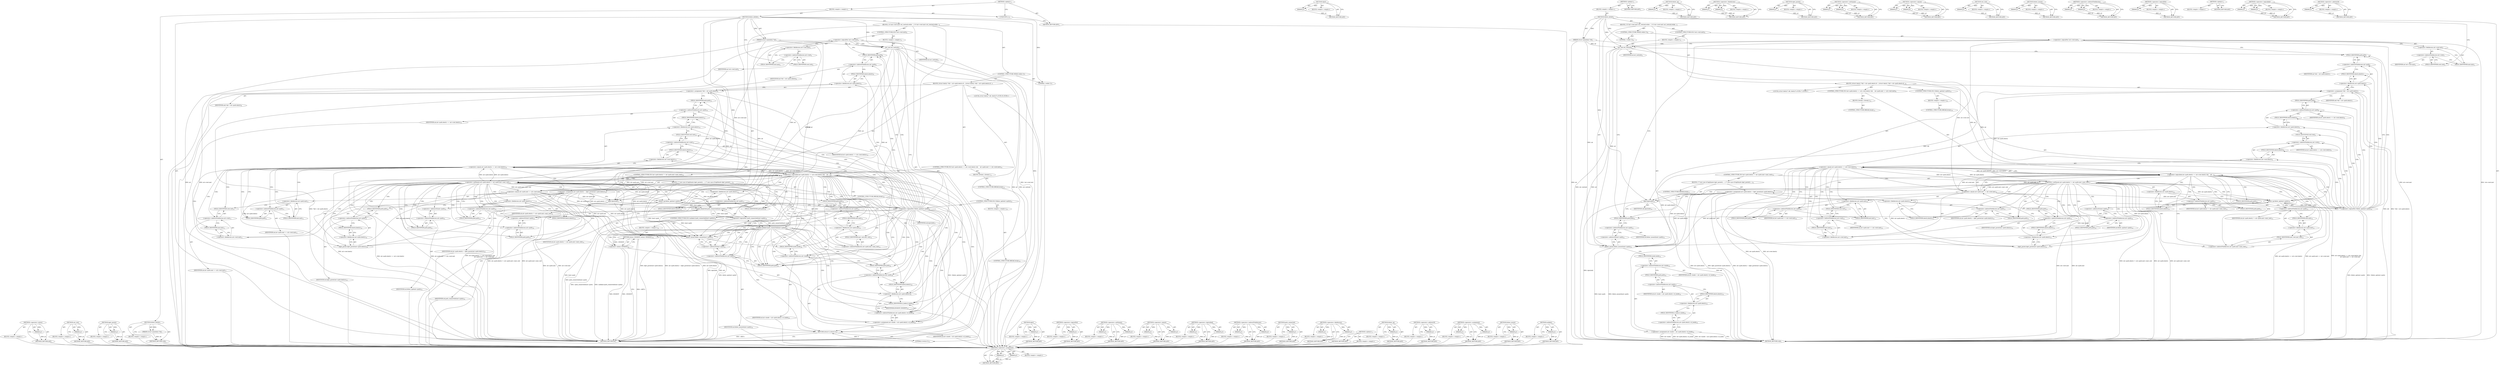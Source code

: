 digraph "unlikely" {
vulnerable_152 [label=<(METHOD,&lt;operator&gt;.assignment)>];
vulnerable_153 [label=<(PARAM,p1)>];
vulnerable_154 [label=<(PARAM,p2)>];
vulnerable_155 [label=<(BLOCK,&lt;empty&gt;,&lt;empty&gt;)>];
vulnerable_156 [label=<(METHOD_RETURN,ANY)>];
vulnerable_176 [label=<(METHOD,dput)>];
vulnerable_177 [label=<(PARAM,p1)>];
vulnerable_178 [label=<(BLOCK,&lt;empty&gt;,&lt;empty&gt;)>];
vulnerable_179 [label=<(METHOD_RETURN,ANY)>];
vulnerable_6 [label=<(METHOD,&lt;global&gt;)<SUB>1</SUB>>];
vulnerable_7 [label=<(BLOCK,&lt;empty&gt;,&lt;empty&gt;)<SUB>1</SUB>>];
vulnerable_8 [label=<(METHOD,follow_dotdot)<SUB>1</SUB>>];
vulnerable_9 [label=<(PARAM,struct nameidata *nd)<SUB>1</SUB>>];
vulnerable_10 [label=<(BLOCK,{
 	if (!nd-&gt;root.mnt)
 		set_root(nd);

	while...,{
 	if (!nd-&gt;root.mnt)
 		set_root(nd);

	while...)<SUB>2</SUB>>];
vulnerable_11 [label=<(CONTROL_STRUCTURE,IF,if (!nd-&gt;root.mnt))<SUB>3</SUB>>];
vulnerable_12 [label=<(&lt;operator&gt;.logicalNot,!nd-&gt;root.mnt)<SUB>3</SUB>>];
vulnerable_13 [label=<(&lt;operator&gt;.fieldAccess,nd-&gt;root.mnt)<SUB>3</SUB>>];
vulnerable_14 [label=<(&lt;operator&gt;.indirectFieldAccess,nd-&gt;root)<SUB>3</SUB>>];
vulnerable_15 [label=<(IDENTIFIER,nd,!nd-&gt;root.mnt)<SUB>3</SUB>>];
vulnerable_16 [label=<(FIELD_IDENTIFIER,root,root)<SUB>3</SUB>>];
vulnerable_17 [label=<(FIELD_IDENTIFIER,mnt,mnt)<SUB>3</SUB>>];
vulnerable_18 [label=<(BLOCK,&lt;empty&gt;,&lt;empty&gt;)<SUB>4</SUB>>];
vulnerable_19 [label=<(set_root,set_root(nd))<SUB>4</SUB>>];
vulnerable_20 [label=<(IDENTIFIER,nd,set_root(nd))<SUB>4</SUB>>];
vulnerable_21 [label=<(CONTROL_STRUCTURE,WHILE,while (1))<SUB>6</SUB>>];
vulnerable_22 [label=<(LITERAL,1,while (1))<SUB>6</SUB>>];
vulnerable_23 [label=<(BLOCK,{
		struct dentry *old = nd-&gt;path.dentry;

		if...,{
		struct dentry *old = nd-&gt;path.dentry;

		if...)<SUB>6</SUB>>];
vulnerable_24 [label="<(LOCAL,struct dentry* old: dentry*)<SUB>7</SUB>>"];
vulnerable_25 [label=<(&lt;operator&gt;.assignment,*old = nd-&gt;path.dentry)<SUB>7</SUB>>];
vulnerable_26 [label=<(IDENTIFIER,old,*old = nd-&gt;path.dentry)<SUB>7</SUB>>];
vulnerable_27 [label=<(&lt;operator&gt;.fieldAccess,nd-&gt;path.dentry)<SUB>7</SUB>>];
vulnerable_28 [label=<(&lt;operator&gt;.indirectFieldAccess,nd-&gt;path)<SUB>7</SUB>>];
vulnerable_29 [label=<(IDENTIFIER,nd,*old = nd-&gt;path.dentry)<SUB>7</SUB>>];
vulnerable_30 [label=<(FIELD_IDENTIFIER,path,path)<SUB>7</SUB>>];
vulnerable_31 [label=<(FIELD_IDENTIFIER,dentry,dentry)<SUB>7</SUB>>];
vulnerable_32 [label=<(CONTROL_STRUCTURE,IF,if (nd-&gt;path.dentry == nd-&gt;root.dentry &amp;&amp;
		    nd-&gt;path.mnt == nd-&gt;root.mnt))<SUB>9</SUB>>];
vulnerable_33 [label=<(&lt;operator&gt;.logicalAnd,nd-&gt;path.dentry == nd-&gt;root.dentry &amp;&amp;
		    nd-...)<SUB>9</SUB>>];
vulnerable_34 [label=<(&lt;operator&gt;.equals,nd-&gt;path.dentry == nd-&gt;root.dentry)<SUB>9</SUB>>];
vulnerable_35 [label=<(&lt;operator&gt;.fieldAccess,nd-&gt;path.dentry)<SUB>9</SUB>>];
vulnerable_36 [label=<(&lt;operator&gt;.indirectFieldAccess,nd-&gt;path)<SUB>9</SUB>>];
vulnerable_37 [label=<(IDENTIFIER,nd,nd-&gt;path.dentry == nd-&gt;root.dentry)<SUB>9</SUB>>];
vulnerable_38 [label=<(FIELD_IDENTIFIER,path,path)<SUB>9</SUB>>];
vulnerable_39 [label=<(FIELD_IDENTIFIER,dentry,dentry)<SUB>9</SUB>>];
vulnerable_40 [label=<(&lt;operator&gt;.fieldAccess,nd-&gt;root.dentry)<SUB>9</SUB>>];
vulnerable_41 [label=<(&lt;operator&gt;.indirectFieldAccess,nd-&gt;root)<SUB>9</SUB>>];
vulnerable_42 [label=<(IDENTIFIER,nd,nd-&gt;path.dentry == nd-&gt;root.dentry)<SUB>9</SUB>>];
vulnerable_43 [label=<(FIELD_IDENTIFIER,root,root)<SUB>9</SUB>>];
vulnerable_44 [label=<(FIELD_IDENTIFIER,dentry,dentry)<SUB>9</SUB>>];
vulnerable_45 [label=<(&lt;operator&gt;.equals,nd-&gt;path.mnt == nd-&gt;root.mnt)<SUB>10</SUB>>];
vulnerable_46 [label=<(&lt;operator&gt;.fieldAccess,nd-&gt;path.mnt)<SUB>10</SUB>>];
vulnerable_47 [label=<(&lt;operator&gt;.indirectFieldAccess,nd-&gt;path)<SUB>10</SUB>>];
vulnerable_48 [label=<(IDENTIFIER,nd,nd-&gt;path.mnt == nd-&gt;root.mnt)<SUB>10</SUB>>];
vulnerable_49 [label=<(FIELD_IDENTIFIER,path,path)<SUB>10</SUB>>];
vulnerable_50 [label=<(FIELD_IDENTIFIER,mnt,mnt)<SUB>10</SUB>>];
vulnerable_51 [label=<(&lt;operator&gt;.fieldAccess,nd-&gt;root.mnt)<SUB>10</SUB>>];
vulnerable_52 [label=<(&lt;operator&gt;.indirectFieldAccess,nd-&gt;root)<SUB>10</SUB>>];
vulnerable_53 [label=<(IDENTIFIER,nd,nd-&gt;path.mnt == nd-&gt;root.mnt)<SUB>10</SUB>>];
vulnerable_54 [label=<(FIELD_IDENTIFIER,root,root)<SUB>10</SUB>>];
vulnerable_55 [label=<(FIELD_IDENTIFIER,mnt,mnt)<SUB>10</SUB>>];
vulnerable_56 [label=<(BLOCK,{
			break;
		},{
			break;
		})<SUB>10</SUB>>];
vulnerable_57 [label=<(CONTROL_STRUCTURE,BREAK,break;)<SUB>11</SUB>>];
vulnerable_58 [label=<(CONTROL_STRUCTURE,IF,if (nd-&gt;path.dentry != nd-&gt;path.mnt-&gt;mnt_root))<SUB>13</SUB>>];
vulnerable_59 [label=<(&lt;operator&gt;.notEquals,nd-&gt;path.dentry != nd-&gt;path.mnt-&gt;mnt_root)<SUB>13</SUB>>];
vulnerable_60 [label=<(&lt;operator&gt;.fieldAccess,nd-&gt;path.dentry)<SUB>13</SUB>>];
vulnerable_61 [label=<(&lt;operator&gt;.indirectFieldAccess,nd-&gt;path)<SUB>13</SUB>>];
vulnerable_62 [label=<(IDENTIFIER,nd,nd-&gt;path.dentry != nd-&gt;path.mnt-&gt;mnt_root)<SUB>13</SUB>>];
vulnerable_63 [label=<(FIELD_IDENTIFIER,path,path)<SUB>13</SUB>>];
vulnerable_64 [label=<(FIELD_IDENTIFIER,dentry,dentry)<SUB>13</SUB>>];
vulnerable_65 [label=<(&lt;operator&gt;.indirectFieldAccess,nd-&gt;path.mnt-&gt;mnt_root)<SUB>13</SUB>>];
vulnerable_66 [label=<(&lt;operator&gt;.fieldAccess,nd-&gt;path.mnt)<SUB>13</SUB>>];
vulnerable_67 [label=<(&lt;operator&gt;.indirectFieldAccess,nd-&gt;path)<SUB>13</SUB>>];
vulnerable_68 [label=<(IDENTIFIER,nd,nd-&gt;path.dentry != nd-&gt;path.mnt-&gt;mnt_root)<SUB>13</SUB>>];
vulnerable_69 [label=<(FIELD_IDENTIFIER,path,path)<SUB>13</SUB>>];
vulnerable_70 [label=<(FIELD_IDENTIFIER,mnt,mnt)<SUB>13</SUB>>];
vulnerable_71 [label=<(FIELD_IDENTIFIER,mnt_root,mnt_root)<SUB>13</SUB>>];
vulnerable_72 [label=<(BLOCK,{
 			/* rare case of legitimate dget_parent()....,{
 			/* rare case of legitimate dget_parent()....)<SUB>13</SUB>>];
vulnerable_73 [label=<(&lt;operator&gt;.assignment,nd-&gt;path.dentry = dget_parent(nd-&gt;path.dentry))<SUB>15</SUB>>];
vulnerable_74 [label=<(&lt;operator&gt;.fieldAccess,nd-&gt;path.dentry)<SUB>15</SUB>>];
vulnerable_75 [label=<(&lt;operator&gt;.indirectFieldAccess,nd-&gt;path)<SUB>15</SUB>>];
vulnerable_76 [label=<(IDENTIFIER,nd,nd-&gt;path.dentry = dget_parent(nd-&gt;path.dentry))<SUB>15</SUB>>];
vulnerable_77 [label=<(FIELD_IDENTIFIER,path,path)<SUB>15</SUB>>];
vulnerable_78 [label=<(FIELD_IDENTIFIER,dentry,dentry)<SUB>15</SUB>>];
vulnerable_79 [label=<(dget_parent,dget_parent(nd-&gt;path.dentry))<SUB>15</SUB>>];
vulnerable_80 [label=<(&lt;operator&gt;.fieldAccess,nd-&gt;path.dentry)<SUB>15</SUB>>];
vulnerable_81 [label=<(&lt;operator&gt;.indirectFieldAccess,nd-&gt;path)<SUB>15</SUB>>];
vulnerable_82 [label=<(IDENTIFIER,nd,dget_parent(nd-&gt;path.dentry))<SUB>15</SUB>>];
vulnerable_83 [label=<(FIELD_IDENTIFIER,path,path)<SUB>15</SUB>>];
vulnerable_84 [label=<(FIELD_IDENTIFIER,dentry,dentry)<SUB>15</SUB>>];
vulnerable_85 [label=<(dput,dput(old))<SUB>16</SUB>>];
vulnerable_86 [label=<(IDENTIFIER,old,dput(old))<SUB>16</SUB>>];
vulnerable_87 [label=<(CONTROL_STRUCTURE,BREAK,break;)<SUB>17</SUB>>];
vulnerable_88 [label=<(CONTROL_STRUCTURE,IF,if (!follow_up(&amp;nd-&gt;path)))<SUB>19</SUB>>];
vulnerable_89 [label=<(&lt;operator&gt;.logicalNot,!follow_up(&amp;nd-&gt;path))<SUB>19</SUB>>];
vulnerable_90 [label=<(follow_up,follow_up(&amp;nd-&gt;path))<SUB>19</SUB>>];
vulnerable_91 [label=<(&lt;operator&gt;.addressOf,&amp;nd-&gt;path)<SUB>19</SUB>>];
vulnerable_92 [label=<(&lt;operator&gt;.indirectFieldAccess,nd-&gt;path)<SUB>19</SUB>>];
vulnerable_93 [label=<(IDENTIFIER,nd,follow_up(&amp;nd-&gt;path))<SUB>19</SUB>>];
vulnerable_94 [label=<(FIELD_IDENTIFIER,path,path)<SUB>19</SUB>>];
vulnerable_95 [label=<(BLOCK,&lt;empty&gt;,&lt;empty&gt;)<SUB>20</SUB>>];
vulnerable_96 [label=<(CONTROL_STRUCTURE,BREAK,break;)<SUB>20</SUB>>];
vulnerable_97 [label=<(follow_mount,follow_mount(&amp;nd-&gt;path))<SUB>22</SUB>>];
vulnerable_98 [label=<(&lt;operator&gt;.addressOf,&amp;nd-&gt;path)<SUB>22</SUB>>];
vulnerable_99 [label=<(&lt;operator&gt;.indirectFieldAccess,nd-&gt;path)<SUB>22</SUB>>];
vulnerable_100 [label=<(IDENTIFIER,nd,follow_mount(&amp;nd-&gt;path))<SUB>22</SUB>>];
vulnerable_101 [label=<(FIELD_IDENTIFIER,path,path)<SUB>22</SUB>>];
vulnerable_102 [label=<(&lt;operator&gt;.assignment,nd-&gt;inode = nd-&gt;path.dentry-&gt;d_inode)<SUB>23</SUB>>];
vulnerable_103 [label=<(&lt;operator&gt;.indirectFieldAccess,nd-&gt;inode)<SUB>23</SUB>>];
vulnerable_104 [label=<(IDENTIFIER,nd,nd-&gt;inode = nd-&gt;path.dentry-&gt;d_inode)<SUB>23</SUB>>];
vulnerable_105 [label=<(FIELD_IDENTIFIER,inode,inode)<SUB>23</SUB>>];
vulnerable_106 [label=<(&lt;operator&gt;.indirectFieldAccess,nd-&gt;path.dentry-&gt;d_inode)<SUB>23</SUB>>];
vulnerable_107 [label=<(&lt;operator&gt;.fieldAccess,nd-&gt;path.dentry)<SUB>23</SUB>>];
vulnerable_108 [label=<(&lt;operator&gt;.indirectFieldAccess,nd-&gt;path)<SUB>23</SUB>>];
vulnerable_109 [label=<(IDENTIFIER,nd,nd-&gt;inode = nd-&gt;path.dentry-&gt;d_inode)<SUB>23</SUB>>];
vulnerable_110 [label=<(FIELD_IDENTIFIER,path,path)<SUB>23</SUB>>];
vulnerable_111 [label=<(FIELD_IDENTIFIER,dentry,dentry)<SUB>23</SUB>>];
vulnerable_112 [label=<(FIELD_IDENTIFIER,d_inode,d_inode)<SUB>23</SUB>>];
vulnerable_113 [label=<(METHOD_RETURN,void)<SUB>1</SUB>>];
vulnerable_115 [label=<(METHOD_RETURN,ANY)<SUB>1</SUB>>];
vulnerable_180 [label=<(METHOD,follow_up)>];
vulnerable_181 [label=<(PARAM,p1)>];
vulnerable_182 [label=<(BLOCK,&lt;empty&gt;,&lt;empty&gt;)>];
vulnerable_183 [label=<(METHOD_RETURN,ANY)>];
vulnerable_138 [label=<(METHOD,&lt;operator&gt;.fieldAccess)>];
vulnerable_139 [label=<(PARAM,p1)>];
vulnerable_140 [label=<(PARAM,p2)>];
vulnerable_141 [label=<(BLOCK,&lt;empty&gt;,&lt;empty&gt;)>];
vulnerable_142 [label=<(METHOD_RETURN,ANY)>];
vulnerable_172 [label=<(METHOD,dget_parent)>];
vulnerable_173 [label=<(PARAM,p1)>];
vulnerable_174 [label=<(BLOCK,&lt;empty&gt;,&lt;empty&gt;)>];
vulnerable_175 [label=<(METHOD_RETURN,ANY)>];
vulnerable_167 [label=<(METHOD,&lt;operator&gt;.notEquals)>];
vulnerable_168 [label=<(PARAM,p1)>];
vulnerable_169 [label=<(PARAM,p2)>];
vulnerable_170 [label=<(BLOCK,&lt;empty&gt;,&lt;empty&gt;)>];
vulnerable_171 [label=<(METHOD_RETURN,ANY)>];
vulnerable_162 [label=<(METHOD,&lt;operator&gt;.equals)>];
vulnerable_163 [label=<(PARAM,p1)>];
vulnerable_164 [label=<(PARAM,p2)>];
vulnerable_165 [label=<(BLOCK,&lt;empty&gt;,&lt;empty&gt;)>];
vulnerable_166 [label=<(METHOD_RETURN,ANY)>];
vulnerable_148 [label=<(METHOD,set_root)>];
vulnerable_149 [label=<(PARAM,p1)>];
vulnerable_150 [label=<(BLOCK,&lt;empty&gt;,&lt;empty&gt;)>];
vulnerable_151 [label=<(METHOD_RETURN,ANY)>];
vulnerable_188 [label=<(METHOD,follow_mount)>];
vulnerable_189 [label=<(PARAM,p1)>];
vulnerable_190 [label=<(BLOCK,&lt;empty&gt;,&lt;empty&gt;)>];
vulnerable_191 [label=<(METHOD_RETURN,ANY)>];
vulnerable_143 [label=<(METHOD,&lt;operator&gt;.indirectFieldAccess)>];
vulnerable_144 [label=<(PARAM,p1)>];
vulnerable_145 [label=<(PARAM,p2)>];
vulnerable_146 [label=<(BLOCK,&lt;empty&gt;,&lt;empty&gt;)>];
vulnerable_147 [label=<(METHOD_RETURN,ANY)>];
vulnerable_134 [label=<(METHOD,&lt;operator&gt;.logicalNot)>];
vulnerable_135 [label=<(PARAM,p1)>];
vulnerable_136 [label=<(BLOCK,&lt;empty&gt;,&lt;empty&gt;)>];
vulnerable_137 [label=<(METHOD_RETURN,ANY)>];
vulnerable_128 [label=<(METHOD,&lt;global&gt;)<SUB>1</SUB>>];
vulnerable_129 [label=<(BLOCK,&lt;empty&gt;,&lt;empty&gt;)>];
vulnerable_130 [label=<(METHOD_RETURN,ANY)>];
vulnerable_157 [label=<(METHOD,&lt;operator&gt;.logicalAnd)>];
vulnerable_158 [label=<(PARAM,p1)>];
vulnerable_159 [label=<(PARAM,p2)>];
vulnerable_160 [label=<(BLOCK,&lt;empty&gt;,&lt;empty&gt;)>];
vulnerable_161 [label=<(METHOD_RETURN,ANY)>];
vulnerable_184 [label=<(METHOD,&lt;operator&gt;.addressOf)>];
vulnerable_185 [label=<(PARAM,p1)>];
vulnerable_186 [label=<(BLOCK,&lt;empty&gt;,&lt;empty&gt;)>];
vulnerable_187 [label=<(METHOD_RETURN,ANY)>];
fixed_212 [label=<(METHOD,&lt;operator&gt;.minus)>];
fixed_213 [label=<(PARAM,p1)>];
fixed_214 [label=<(BLOCK,&lt;empty&gt;,&lt;empty&gt;)>];
fixed_215 [label=<(METHOD_RETURN,ANY)>];
fixed_168 [label=<(METHOD,set_root)>];
fixed_169 [label=<(PARAM,p1)>];
fixed_170 [label=<(BLOCK,&lt;empty&gt;,&lt;empty&gt;)>];
fixed_171 [label=<(METHOD_RETURN,ANY)>];
fixed_192 [label=<(METHOD,dget_parent)>];
fixed_193 [label=<(PARAM,p1)>];
fixed_194 [label=<(BLOCK,&lt;empty&gt;,&lt;empty&gt;)>];
fixed_195 [label=<(METHOD_RETURN,ANY)>];
fixed_6 [label=<(METHOD,&lt;global&gt;)<SUB>1</SUB>>];
fixed_7 [label=<(BLOCK,&lt;empty&gt;,&lt;empty&gt;)<SUB>1</SUB>>];
fixed_8 [label=<(METHOD,follow_dotdot)<SUB>1</SUB>>];
fixed_9 [label=<(PARAM,struct nameidata *nd)<SUB>1</SUB>>];
fixed_10 [label=<(BLOCK,&lt;empty&gt;,&lt;empty&gt;)>];
fixed_11 [label=<(METHOD_RETURN,void)<SUB>1</SUB>>];
fixed_13 [label=<(UNKNOWN,),))<SUB>1</SUB>>];
fixed_14 [label=<(METHOD,follow_dotdot)<SUB>2</SUB>>];
fixed_15 [label=<(PARAM,struct nameidata *nd)<SUB>2</SUB>>];
fixed_16 [label=<(BLOCK,{
 	if (!nd-&gt;root.mnt)
 		set_root(nd);

	while...,{
 	if (!nd-&gt;root.mnt)
 		set_root(nd);

	while...)<SUB>3</SUB>>];
fixed_17 [label=<(CONTROL_STRUCTURE,IF,if (!nd-&gt;root.mnt))<SUB>4</SUB>>];
fixed_18 [label=<(&lt;operator&gt;.logicalNot,!nd-&gt;root.mnt)<SUB>4</SUB>>];
fixed_19 [label=<(&lt;operator&gt;.fieldAccess,nd-&gt;root.mnt)<SUB>4</SUB>>];
fixed_20 [label=<(&lt;operator&gt;.indirectFieldAccess,nd-&gt;root)<SUB>4</SUB>>];
fixed_21 [label=<(IDENTIFIER,nd,!nd-&gt;root.mnt)<SUB>4</SUB>>];
fixed_22 [label=<(FIELD_IDENTIFIER,root,root)<SUB>4</SUB>>];
fixed_23 [label=<(FIELD_IDENTIFIER,mnt,mnt)<SUB>4</SUB>>];
fixed_24 [label=<(BLOCK,&lt;empty&gt;,&lt;empty&gt;)<SUB>5</SUB>>];
fixed_25 [label=<(set_root,set_root(nd))<SUB>5</SUB>>];
fixed_26 [label=<(IDENTIFIER,nd,set_root(nd))<SUB>5</SUB>>];
fixed_27 [label=<(CONTROL_STRUCTURE,WHILE,while (1))<SUB>7</SUB>>];
fixed_28 [label=<(LITERAL,1,while (1))<SUB>7</SUB>>];
fixed_29 [label=<(BLOCK,{
		struct dentry *old = nd-&gt;path.dentry;

		if...,{
		struct dentry *old = nd-&gt;path.dentry;

		if...)<SUB>7</SUB>>];
fixed_30 [label="<(LOCAL,struct dentry* old: dentry*)<SUB>8</SUB>>"];
fixed_31 [label=<(&lt;operator&gt;.assignment,*old = nd-&gt;path.dentry)<SUB>8</SUB>>];
fixed_32 [label=<(IDENTIFIER,old,*old = nd-&gt;path.dentry)<SUB>8</SUB>>];
fixed_33 [label=<(&lt;operator&gt;.fieldAccess,nd-&gt;path.dentry)<SUB>8</SUB>>];
fixed_34 [label=<(&lt;operator&gt;.indirectFieldAccess,nd-&gt;path)<SUB>8</SUB>>];
fixed_35 [label=<(IDENTIFIER,nd,*old = nd-&gt;path.dentry)<SUB>8</SUB>>];
fixed_36 [label=<(FIELD_IDENTIFIER,path,path)<SUB>8</SUB>>];
fixed_37 [label=<(FIELD_IDENTIFIER,dentry,dentry)<SUB>8</SUB>>];
fixed_38 [label=<(CONTROL_STRUCTURE,IF,if (nd-&gt;path.dentry == nd-&gt;root.dentry &amp;&amp;
		    nd-&gt;path.mnt == nd-&gt;root.mnt))<SUB>10</SUB>>];
fixed_39 [label=<(&lt;operator&gt;.logicalAnd,nd-&gt;path.dentry == nd-&gt;root.dentry &amp;&amp;
		    nd-...)<SUB>10</SUB>>];
fixed_40 [label=<(&lt;operator&gt;.equals,nd-&gt;path.dentry == nd-&gt;root.dentry)<SUB>10</SUB>>];
fixed_41 [label=<(&lt;operator&gt;.fieldAccess,nd-&gt;path.dentry)<SUB>10</SUB>>];
fixed_42 [label=<(&lt;operator&gt;.indirectFieldAccess,nd-&gt;path)<SUB>10</SUB>>];
fixed_43 [label=<(IDENTIFIER,nd,nd-&gt;path.dentry == nd-&gt;root.dentry)<SUB>10</SUB>>];
fixed_44 [label=<(FIELD_IDENTIFIER,path,path)<SUB>10</SUB>>];
fixed_45 [label=<(FIELD_IDENTIFIER,dentry,dentry)<SUB>10</SUB>>];
fixed_46 [label=<(&lt;operator&gt;.fieldAccess,nd-&gt;root.dentry)<SUB>10</SUB>>];
fixed_47 [label=<(&lt;operator&gt;.indirectFieldAccess,nd-&gt;root)<SUB>10</SUB>>];
fixed_48 [label=<(IDENTIFIER,nd,nd-&gt;path.dentry == nd-&gt;root.dentry)<SUB>10</SUB>>];
fixed_49 [label=<(FIELD_IDENTIFIER,root,root)<SUB>10</SUB>>];
fixed_50 [label=<(FIELD_IDENTIFIER,dentry,dentry)<SUB>10</SUB>>];
fixed_51 [label=<(&lt;operator&gt;.equals,nd-&gt;path.mnt == nd-&gt;root.mnt)<SUB>11</SUB>>];
fixed_52 [label=<(&lt;operator&gt;.fieldAccess,nd-&gt;path.mnt)<SUB>11</SUB>>];
fixed_53 [label=<(&lt;operator&gt;.indirectFieldAccess,nd-&gt;path)<SUB>11</SUB>>];
fixed_54 [label=<(IDENTIFIER,nd,nd-&gt;path.mnt == nd-&gt;root.mnt)<SUB>11</SUB>>];
fixed_55 [label=<(FIELD_IDENTIFIER,path,path)<SUB>11</SUB>>];
fixed_56 [label=<(FIELD_IDENTIFIER,mnt,mnt)<SUB>11</SUB>>];
fixed_57 [label=<(&lt;operator&gt;.fieldAccess,nd-&gt;root.mnt)<SUB>11</SUB>>];
fixed_58 [label=<(&lt;operator&gt;.indirectFieldAccess,nd-&gt;root)<SUB>11</SUB>>];
fixed_59 [label=<(IDENTIFIER,nd,nd-&gt;path.mnt == nd-&gt;root.mnt)<SUB>11</SUB>>];
fixed_60 [label=<(FIELD_IDENTIFIER,root,root)<SUB>11</SUB>>];
fixed_61 [label=<(FIELD_IDENTIFIER,mnt,mnt)<SUB>11</SUB>>];
fixed_62 [label=<(BLOCK,{
			break;
		},{
			break;
		})<SUB>11</SUB>>];
fixed_63 [label=<(CONTROL_STRUCTURE,BREAK,break;)<SUB>12</SUB>>];
fixed_64 [label=<(CONTROL_STRUCTURE,IF,if (nd-&gt;path.dentry != nd-&gt;path.mnt-&gt;mnt_root))<SUB>14</SUB>>];
fixed_65 [label=<(&lt;operator&gt;.notEquals,nd-&gt;path.dentry != nd-&gt;path.mnt-&gt;mnt_root)<SUB>14</SUB>>];
fixed_66 [label=<(&lt;operator&gt;.fieldAccess,nd-&gt;path.dentry)<SUB>14</SUB>>];
fixed_67 [label=<(&lt;operator&gt;.indirectFieldAccess,nd-&gt;path)<SUB>14</SUB>>];
fixed_68 [label=<(IDENTIFIER,nd,nd-&gt;path.dentry != nd-&gt;path.mnt-&gt;mnt_root)<SUB>14</SUB>>];
fixed_69 [label=<(FIELD_IDENTIFIER,path,path)<SUB>14</SUB>>];
fixed_70 [label=<(FIELD_IDENTIFIER,dentry,dentry)<SUB>14</SUB>>];
fixed_71 [label=<(&lt;operator&gt;.indirectFieldAccess,nd-&gt;path.mnt-&gt;mnt_root)<SUB>14</SUB>>];
fixed_72 [label=<(&lt;operator&gt;.fieldAccess,nd-&gt;path.mnt)<SUB>14</SUB>>];
fixed_73 [label=<(&lt;operator&gt;.indirectFieldAccess,nd-&gt;path)<SUB>14</SUB>>];
fixed_74 [label=<(IDENTIFIER,nd,nd-&gt;path.dentry != nd-&gt;path.mnt-&gt;mnt_root)<SUB>14</SUB>>];
fixed_75 [label=<(FIELD_IDENTIFIER,path,path)<SUB>14</SUB>>];
fixed_76 [label=<(FIELD_IDENTIFIER,mnt,mnt)<SUB>14</SUB>>];
fixed_77 [label=<(FIELD_IDENTIFIER,mnt_root,mnt_root)<SUB>14</SUB>>];
fixed_78 [label=<(BLOCK,{
 			/* rare case of legitimate dget_parent()....,{
 			/* rare case of legitimate dget_parent()....)<SUB>14</SUB>>];
fixed_79 [label=<(&lt;operator&gt;.assignment,nd-&gt;path.dentry = dget_parent(nd-&gt;path.dentry))<SUB>16</SUB>>];
fixed_80 [label=<(&lt;operator&gt;.fieldAccess,nd-&gt;path.dentry)<SUB>16</SUB>>];
fixed_81 [label=<(&lt;operator&gt;.indirectFieldAccess,nd-&gt;path)<SUB>16</SUB>>];
fixed_82 [label=<(IDENTIFIER,nd,nd-&gt;path.dentry = dget_parent(nd-&gt;path.dentry))<SUB>16</SUB>>];
fixed_83 [label=<(FIELD_IDENTIFIER,path,path)<SUB>16</SUB>>];
fixed_84 [label=<(FIELD_IDENTIFIER,dentry,dentry)<SUB>16</SUB>>];
fixed_85 [label=<(dget_parent,dget_parent(nd-&gt;path.dentry))<SUB>16</SUB>>];
fixed_86 [label=<(&lt;operator&gt;.fieldAccess,nd-&gt;path.dentry)<SUB>16</SUB>>];
fixed_87 [label=<(&lt;operator&gt;.indirectFieldAccess,nd-&gt;path)<SUB>16</SUB>>];
fixed_88 [label=<(IDENTIFIER,nd,dget_parent(nd-&gt;path.dentry))<SUB>16</SUB>>];
fixed_89 [label=<(FIELD_IDENTIFIER,path,path)<SUB>16</SUB>>];
fixed_90 [label=<(FIELD_IDENTIFIER,dentry,dentry)<SUB>16</SUB>>];
fixed_91 [label=<(dput,dput(old))<SUB>17</SUB>>];
fixed_92 [label=<(IDENTIFIER,old,dput(old))<SUB>17</SUB>>];
fixed_93 [label=<(CONTROL_STRUCTURE,IF,if (unlikely(!path_connected(&amp;nd-&gt;path))))<SUB>18</SUB>>];
fixed_94 [label=<(unlikely,unlikely(!path_connected(&amp;nd-&gt;path)))<SUB>18</SUB>>];
fixed_95 [label=<(&lt;operator&gt;.logicalNot,!path_connected(&amp;nd-&gt;path))<SUB>18</SUB>>];
fixed_96 [label=<(path_connected,path_connected(&amp;nd-&gt;path))<SUB>18</SUB>>];
fixed_97 [label=<(&lt;operator&gt;.addressOf,&amp;nd-&gt;path)<SUB>18</SUB>>];
fixed_98 [label=<(&lt;operator&gt;.indirectFieldAccess,nd-&gt;path)<SUB>18</SUB>>];
fixed_99 [label=<(IDENTIFIER,nd,path_connected(&amp;nd-&gt;path))<SUB>18</SUB>>];
fixed_100 [label=<(FIELD_IDENTIFIER,path,path)<SUB>18</SUB>>];
fixed_101 [label=<(BLOCK,&lt;empty&gt;,&lt;empty&gt;)<SUB>19</SUB>>];
fixed_102 [label=<(RETURN,return -ENOENT;,return -ENOENT;)<SUB>19</SUB>>];
fixed_103 [label=<(&lt;operator&gt;.minus,-ENOENT)<SUB>19</SUB>>];
fixed_104 [label=<(IDENTIFIER,ENOENT,-ENOENT)<SUB>19</SUB>>];
fixed_105 [label=<(CONTROL_STRUCTURE,BREAK,break;)<SUB>20</SUB>>];
fixed_106 [label=<(CONTROL_STRUCTURE,IF,if (!follow_up(&amp;nd-&gt;path)))<SUB>22</SUB>>];
fixed_107 [label=<(&lt;operator&gt;.logicalNot,!follow_up(&amp;nd-&gt;path))<SUB>22</SUB>>];
fixed_108 [label=<(follow_up,follow_up(&amp;nd-&gt;path))<SUB>22</SUB>>];
fixed_109 [label=<(&lt;operator&gt;.addressOf,&amp;nd-&gt;path)<SUB>22</SUB>>];
fixed_110 [label=<(&lt;operator&gt;.indirectFieldAccess,nd-&gt;path)<SUB>22</SUB>>];
fixed_111 [label=<(IDENTIFIER,nd,follow_up(&amp;nd-&gt;path))<SUB>22</SUB>>];
fixed_112 [label=<(FIELD_IDENTIFIER,path,path)<SUB>22</SUB>>];
fixed_113 [label=<(BLOCK,&lt;empty&gt;,&lt;empty&gt;)<SUB>23</SUB>>];
fixed_114 [label=<(CONTROL_STRUCTURE,BREAK,break;)<SUB>23</SUB>>];
fixed_115 [label=<(follow_mount,follow_mount(&amp;nd-&gt;path))<SUB>25</SUB>>];
fixed_116 [label=<(&lt;operator&gt;.addressOf,&amp;nd-&gt;path)<SUB>25</SUB>>];
fixed_117 [label=<(&lt;operator&gt;.indirectFieldAccess,nd-&gt;path)<SUB>25</SUB>>];
fixed_118 [label=<(IDENTIFIER,nd,follow_mount(&amp;nd-&gt;path))<SUB>25</SUB>>];
fixed_119 [label=<(FIELD_IDENTIFIER,path,path)<SUB>25</SUB>>];
fixed_120 [label=<(&lt;operator&gt;.assignment,nd-&gt;inode = nd-&gt;path.dentry-&gt;d_inode)<SUB>26</SUB>>];
fixed_121 [label=<(&lt;operator&gt;.indirectFieldAccess,nd-&gt;inode)<SUB>26</SUB>>];
fixed_122 [label=<(IDENTIFIER,nd,nd-&gt;inode = nd-&gt;path.dentry-&gt;d_inode)<SUB>26</SUB>>];
fixed_123 [label=<(FIELD_IDENTIFIER,inode,inode)<SUB>26</SUB>>];
fixed_124 [label=<(&lt;operator&gt;.indirectFieldAccess,nd-&gt;path.dentry-&gt;d_inode)<SUB>26</SUB>>];
fixed_125 [label=<(&lt;operator&gt;.fieldAccess,nd-&gt;path.dentry)<SUB>26</SUB>>];
fixed_126 [label=<(&lt;operator&gt;.indirectFieldAccess,nd-&gt;path)<SUB>26</SUB>>];
fixed_127 [label=<(IDENTIFIER,nd,nd-&gt;inode = nd-&gt;path.dentry-&gt;d_inode)<SUB>26</SUB>>];
fixed_128 [label=<(FIELD_IDENTIFIER,path,path)<SUB>26</SUB>>];
fixed_129 [label=<(FIELD_IDENTIFIER,dentry,dentry)<SUB>26</SUB>>];
fixed_130 [label=<(FIELD_IDENTIFIER,d_inode,d_inode)<SUB>26</SUB>>];
fixed_131 [label=<(RETURN,return 0;,return 0;)<SUB>27</SUB>>];
fixed_132 [label=<(LITERAL,0,return 0;)<SUB>27</SUB>>];
fixed_133 [label=<(METHOD_RETURN,int)<SUB>2</SUB>>];
fixed_135 [label=<(METHOD_RETURN,ANY)<SUB>1</SUB>>];
fixed_196 [label=<(METHOD,dput)>];
fixed_197 [label=<(PARAM,p1)>];
fixed_198 [label=<(BLOCK,&lt;empty&gt;,&lt;empty&gt;)>];
fixed_199 [label=<(METHOD_RETURN,ANY)>];
fixed_154 [label=<(METHOD,&lt;operator&gt;.logicalNot)>];
fixed_155 [label=<(PARAM,p1)>];
fixed_156 [label=<(BLOCK,&lt;empty&gt;,&lt;empty&gt;)>];
fixed_157 [label=<(METHOD_RETURN,ANY)>];
fixed_187 [label=<(METHOD,&lt;operator&gt;.notEquals)>];
fixed_188 [label=<(PARAM,p1)>];
fixed_189 [label=<(PARAM,p2)>];
fixed_190 [label=<(BLOCK,&lt;empty&gt;,&lt;empty&gt;)>];
fixed_191 [label=<(METHOD_RETURN,ANY)>];
fixed_182 [label=<(METHOD,&lt;operator&gt;.equals)>];
fixed_183 [label=<(PARAM,p1)>];
fixed_184 [label=<(PARAM,p2)>];
fixed_185 [label=<(BLOCK,&lt;empty&gt;,&lt;empty&gt;)>];
fixed_186 [label=<(METHOD_RETURN,ANY)>];
fixed_177 [label=<(METHOD,&lt;operator&gt;.logicalAnd)>];
fixed_178 [label=<(PARAM,p1)>];
fixed_179 [label=<(PARAM,p2)>];
fixed_180 [label=<(BLOCK,&lt;empty&gt;,&lt;empty&gt;)>];
fixed_181 [label=<(METHOD_RETURN,ANY)>];
fixed_163 [label=<(METHOD,&lt;operator&gt;.indirectFieldAccess)>];
fixed_164 [label=<(PARAM,p1)>];
fixed_165 [label=<(PARAM,p2)>];
fixed_166 [label=<(BLOCK,&lt;empty&gt;,&lt;empty&gt;)>];
fixed_167 [label=<(METHOD_RETURN,ANY)>];
fixed_204 [label=<(METHOD,path_connected)>];
fixed_205 [label=<(PARAM,p1)>];
fixed_206 [label=<(BLOCK,&lt;empty&gt;,&lt;empty&gt;)>];
fixed_207 [label=<(METHOD_RETURN,ANY)>];
fixed_158 [label=<(METHOD,&lt;operator&gt;.fieldAccess)>];
fixed_159 [label=<(PARAM,p1)>];
fixed_160 [label=<(PARAM,p2)>];
fixed_161 [label=<(BLOCK,&lt;empty&gt;,&lt;empty&gt;)>];
fixed_162 [label=<(METHOD_RETURN,ANY)>];
fixed_148 [label=<(METHOD,&lt;global&gt;)<SUB>1</SUB>>];
fixed_149 [label=<(BLOCK,&lt;empty&gt;,&lt;empty&gt;)>];
fixed_150 [label=<(METHOD_RETURN,ANY)>];
fixed_216 [label=<(METHOD,follow_up)>];
fixed_217 [label=<(PARAM,p1)>];
fixed_218 [label=<(BLOCK,&lt;empty&gt;,&lt;empty&gt;)>];
fixed_219 [label=<(METHOD_RETURN,ANY)>];
fixed_208 [label=<(METHOD,&lt;operator&gt;.addressOf)>];
fixed_209 [label=<(PARAM,p1)>];
fixed_210 [label=<(BLOCK,&lt;empty&gt;,&lt;empty&gt;)>];
fixed_211 [label=<(METHOD_RETURN,ANY)>];
fixed_172 [label=<(METHOD,&lt;operator&gt;.assignment)>];
fixed_173 [label=<(PARAM,p1)>];
fixed_174 [label=<(PARAM,p2)>];
fixed_175 [label=<(BLOCK,&lt;empty&gt;,&lt;empty&gt;)>];
fixed_176 [label=<(METHOD_RETURN,ANY)>];
fixed_220 [label=<(METHOD,follow_mount)>];
fixed_221 [label=<(PARAM,p1)>];
fixed_222 [label=<(BLOCK,&lt;empty&gt;,&lt;empty&gt;)>];
fixed_223 [label=<(METHOD_RETURN,ANY)>];
fixed_200 [label=<(METHOD,unlikely)>];
fixed_201 [label=<(PARAM,p1)>];
fixed_202 [label=<(BLOCK,&lt;empty&gt;,&lt;empty&gt;)>];
fixed_203 [label=<(METHOD_RETURN,ANY)>];
vulnerable_152 -> vulnerable_153  [key=0, label="AST: "];
vulnerable_152 -> vulnerable_153  [key=1, label="DDG: "];
vulnerable_152 -> vulnerable_155  [key=0, label="AST: "];
vulnerable_152 -> vulnerable_154  [key=0, label="AST: "];
vulnerable_152 -> vulnerable_154  [key=1, label="DDG: "];
vulnerable_152 -> vulnerable_156  [key=0, label="AST: "];
vulnerable_152 -> vulnerable_156  [key=1, label="CFG: "];
vulnerable_153 -> vulnerable_156  [key=0, label="DDG: p1"];
vulnerable_154 -> vulnerable_156  [key=0, label="DDG: p2"];
vulnerable_176 -> vulnerable_177  [key=0, label="AST: "];
vulnerable_176 -> vulnerable_177  [key=1, label="DDG: "];
vulnerable_176 -> vulnerable_178  [key=0, label="AST: "];
vulnerable_176 -> vulnerable_179  [key=0, label="AST: "];
vulnerable_176 -> vulnerable_179  [key=1, label="CFG: "];
vulnerable_177 -> vulnerable_179  [key=0, label="DDG: p1"];
vulnerable_6 -> vulnerable_7  [key=0, label="AST: "];
vulnerable_6 -> vulnerable_115  [key=0, label="AST: "];
vulnerable_6 -> vulnerable_115  [key=1, label="CFG: "];
vulnerable_7 -> vulnerable_8  [key=0, label="AST: "];
vulnerable_8 -> vulnerable_9  [key=0, label="AST: "];
vulnerable_8 -> vulnerable_9  [key=1, label="DDG: "];
vulnerable_8 -> vulnerable_10  [key=0, label="AST: "];
vulnerable_8 -> vulnerable_113  [key=0, label="AST: "];
vulnerable_8 -> vulnerable_16  [key=0, label="CFG: "];
vulnerable_8 -> vulnerable_22  [key=0, label="DDG: "];
vulnerable_8 -> vulnerable_19  [key=0, label="DDG: "];
vulnerable_8 -> vulnerable_85  [key=0, label="DDG: "];
vulnerable_9 -> vulnerable_113  [key=0, label="DDG: nd"];
vulnerable_9 -> vulnerable_97  [key=0, label="DDG: nd"];
vulnerable_9 -> vulnerable_19  [key=0, label="DDG: nd"];
vulnerable_9 -> vulnerable_90  [key=0, label="DDG: nd"];
vulnerable_10 -> vulnerable_11  [key=0, label="AST: "];
vulnerable_10 -> vulnerable_21  [key=0, label="AST: "];
vulnerable_10 -> vulnerable_97  [key=0, label="AST: "];
vulnerable_10 -> vulnerable_102  [key=0, label="AST: "];
vulnerable_11 -> vulnerable_12  [key=0, label="AST: "];
vulnerable_11 -> vulnerable_18  [key=0, label="AST: "];
vulnerable_12 -> vulnerable_13  [key=0, label="AST: "];
vulnerable_12 -> vulnerable_19  [key=0, label="CFG: "];
vulnerable_12 -> vulnerable_19  [key=1, label="CDG: "];
vulnerable_12 -> vulnerable_30  [key=0, label="CFG: "];
vulnerable_12 -> vulnerable_101  [key=0, label="CFG: "];
vulnerable_12 -> vulnerable_113  [key=0, label="DDG: nd-&gt;root.mnt"];
vulnerable_12 -> vulnerable_113  [key=1, label="DDG: !nd-&gt;root.mnt"];
vulnerable_12 -> vulnerable_45  [key=0, label="DDG: nd-&gt;root.mnt"];
vulnerable_13 -> vulnerable_14  [key=0, label="AST: "];
vulnerable_13 -> vulnerable_17  [key=0, label="AST: "];
vulnerable_13 -> vulnerable_12  [key=0, label="CFG: "];
vulnerable_14 -> vulnerable_15  [key=0, label="AST: "];
vulnerable_14 -> vulnerable_16  [key=0, label="AST: "];
vulnerable_14 -> vulnerable_17  [key=0, label="CFG: "];
vulnerable_16 -> vulnerable_14  [key=0, label="CFG: "];
vulnerable_17 -> vulnerable_13  [key=0, label="CFG: "];
vulnerable_18 -> vulnerable_19  [key=0, label="AST: "];
vulnerable_19 -> vulnerable_20  [key=0, label="AST: "];
vulnerable_19 -> vulnerable_30  [key=0, label="CFG: "];
vulnerable_19 -> vulnerable_101  [key=0, label="CFG: "];
vulnerable_19 -> vulnerable_113  [key=0, label="DDG: nd"];
vulnerable_19 -> vulnerable_113  [key=1, label="DDG: set_root(nd)"];
vulnerable_19 -> vulnerable_97  [key=0, label="DDG: nd"];
vulnerable_19 -> vulnerable_90  [key=0, label="DDG: nd"];
vulnerable_21 -> vulnerable_22  [key=0, label="AST: "];
vulnerable_21 -> vulnerable_23  [key=0, label="AST: "];
vulnerable_23 -> vulnerable_24  [key=0, label="AST: "];
vulnerable_23 -> vulnerable_25  [key=0, label="AST: "];
vulnerable_23 -> vulnerable_32  [key=0, label="AST: "];
vulnerable_23 -> vulnerable_58  [key=0, label="AST: "];
vulnerable_23 -> vulnerable_88  [key=0, label="AST: "];
vulnerable_25 -> vulnerable_26  [key=0, label="AST: "];
vulnerable_25 -> vulnerable_27  [key=0, label="AST: "];
vulnerable_25 -> vulnerable_38  [key=0, label="CFG: "];
vulnerable_25 -> vulnerable_113  [key=0, label="DDG: old"];
vulnerable_25 -> vulnerable_113  [key=1, label="DDG: *old = nd-&gt;path.dentry"];
vulnerable_25 -> vulnerable_85  [key=0, label="DDG: old"];
vulnerable_27 -> vulnerable_28  [key=0, label="AST: "];
vulnerable_27 -> vulnerable_31  [key=0, label="AST: "];
vulnerable_27 -> vulnerable_25  [key=0, label="CFG: "];
vulnerable_28 -> vulnerable_29  [key=0, label="AST: "];
vulnerable_28 -> vulnerable_30  [key=0, label="AST: "];
vulnerable_28 -> vulnerable_31  [key=0, label="CFG: "];
vulnerable_30 -> vulnerable_28  [key=0, label="CFG: "];
vulnerable_31 -> vulnerable_27  [key=0, label="CFG: "];
vulnerable_32 -> vulnerable_33  [key=0, label="AST: "];
vulnerable_32 -> vulnerable_56  [key=0, label="AST: "];
vulnerable_33 -> vulnerable_34  [key=0, label="AST: "];
vulnerable_33 -> vulnerable_45  [key=0, label="AST: "];
vulnerable_33 -> vulnerable_101  [key=0, label="CFG: "];
vulnerable_33 -> vulnerable_63  [key=0, label="CFG: "];
vulnerable_33 -> vulnerable_63  [key=1, label="CDG: "];
vulnerable_33 -> vulnerable_113  [key=0, label="DDG: nd-&gt;path.dentry == nd-&gt;root.dentry"];
vulnerable_33 -> vulnerable_113  [key=1, label="DDG: nd-&gt;path.mnt == nd-&gt;root.mnt"];
vulnerable_33 -> vulnerable_113  [key=2, label="DDG: nd-&gt;path.dentry == nd-&gt;root.dentry &amp;&amp;
		    nd-&gt;path.mnt == nd-&gt;root.mnt"];
vulnerable_33 -> vulnerable_60  [key=0, label="CDG: "];
vulnerable_33 -> vulnerable_64  [key=0, label="CDG: "];
vulnerable_33 -> vulnerable_66  [key=0, label="CDG: "];
vulnerable_33 -> vulnerable_69  [key=0, label="CDG: "];
vulnerable_33 -> vulnerable_67  [key=0, label="CDG: "];
vulnerable_33 -> vulnerable_65  [key=0, label="CDG: "];
vulnerable_33 -> vulnerable_59  [key=0, label="CDG: "];
vulnerable_33 -> vulnerable_61  [key=0, label="CDG: "];
vulnerable_33 -> vulnerable_71  [key=0, label="CDG: "];
vulnerable_33 -> vulnerable_70  [key=0, label="CDG: "];
vulnerable_34 -> vulnerable_35  [key=0, label="AST: "];
vulnerable_34 -> vulnerable_40  [key=0, label="AST: "];
vulnerable_34 -> vulnerable_33  [key=0, label="CFG: "];
vulnerable_34 -> vulnerable_33  [key=1, label="DDG: nd-&gt;path.dentry"];
vulnerable_34 -> vulnerable_33  [key=2, label="DDG: nd-&gt;root.dentry"];
vulnerable_34 -> vulnerable_49  [key=0, label="CFG: "];
vulnerable_34 -> vulnerable_49  [key=1, label="CDG: "];
vulnerable_34 -> vulnerable_113  [key=0, label="DDG: nd-&gt;path.dentry"];
vulnerable_34 -> vulnerable_113  [key=1, label="DDG: nd-&gt;root.dentry"];
vulnerable_34 -> vulnerable_97  [key=0, label="DDG: nd-&gt;path.dentry"];
vulnerable_34 -> vulnerable_59  [key=0, label="DDG: nd-&gt;path.dentry"];
vulnerable_34 -> vulnerable_47  [key=0, label="CDG: "];
vulnerable_34 -> vulnerable_51  [key=0, label="CDG: "];
vulnerable_34 -> vulnerable_52  [key=0, label="CDG: "];
vulnerable_34 -> vulnerable_46  [key=0, label="CDG: "];
vulnerable_34 -> vulnerable_45  [key=0, label="CDG: "];
vulnerable_34 -> vulnerable_50  [key=0, label="CDG: "];
vulnerable_34 -> vulnerable_54  [key=0, label="CDG: "];
vulnerable_34 -> vulnerable_55  [key=0, label="CDG: "];
vulnerable_35 -> vulnerable_36  [key=0, label="AST: "];
vulnerable_35 -> vulnerable_39  [key=0, label="AST: "];
vulnerable_35 -> vulnerable_43  [key=0, label="CFG: "];
vulnerable_36 -> vulnerable_37  [key=0, label="AST: "];
vulnerable_36 -> vulnerable_38  [key=0, label="AST: "];
vulnerable_36 -> vulnerable_39  [key=0, label="CFG: "];
vulnerable_38 -> vulnerable_36  [key=0, label="CFG: "];
vulnerable_39 -> vulnerable_35  [key=0, label="CFG: "];
vulnerable_40 -> vulnerable_41  [key=0, label="AST: "];
vulnerable_40 -> vulnerable_44  [key=0, label="AST: "];
vulnerable_40 -> vulnerable_34  [key=0, label="CFG: "];
vulnerable_41 -> vulnerable_42  [key=0, label="AST: "];
vulnerable_41 -> vulnerable_43  [key=0, label="AST: "];
vulnerable_41 -> vulnerable_44  [key=0, label="CFG: "];
vulnerable_43 -> vulnerable_41  [key=0, label="CFG: "];
vulnerable_44 -> vulnerable_40  [key=0, label="CFG: "];
vulnerable_45 -> vulnerable_46  [key=0, label="AST: "];
vulnerable_45 -> vulnerable_51  [key=0, label="AST: "];
vulnerable_45 -> vulnerable_33  [key=0, label="CFG: "];
vulnerable_45 -> vulnerable_33  [key=1, label="DDG: nd-&gt;path.mnt"];
vulnerable_45 -> vulnerable_33  [key=2, label="DDG: nd-&gt;root.mnt"];
vulnerable_45 -> vulnerable_113  [key=0, label="DDG: nd-&gt;path.mnt"];
vulnerable_45 -> vulnerable_113  [key=1, label="DDG: nd-&gt;root.mnt"];
vulnerable_45 -> vulnerable_97  [key=0, label="DDG: nd-&gt;path.mnt"];
vulnerable_45 -> vulnerable_90  [key=0, label="DDG: nd-&gt;path.mnt"];
vulnerable_46 -> vulnerable_47  [key=0, label="AST: "];
vulnerable_46 -> vulnerable_50  [key=0, label="AST: "];
vulnerable_46 -> vulnerable_54  [key=0, label="CFG: "];
vulnerable_47 -> vulnerable_48  [key=0, label="AST: "];
vulnerable_47 -> vulnerable_49  [key=0, label="AST: "];
vulnerable_47 -> vulnerable_50  [key=0, label="CFG: "];
vulnerable_49 -> vulnerable_47  [key=0, label="CFG: "];
vulnerable_50 -> vulnerable_46  [key=0, label="CFG: "];
vulnerable_51 -> vulnerable_52  [key=0, label="AST: "];
vulnerable_51 -> vulnerable_55  [key=0, label="AST: "];
vulnerable_51 -> vulnerable_45  [key=0, label="CFG: "];
vulnerable_52 -> vulnerable_53  [key=0, label="AST: "];
vulnerable_52 -> vulnerable_54  [key=0, label="AST: "];
vulnerable_52 -> vulnerable_55  [key=0, label="CFG: "];
vulnerable_54 -> vulnerable_52  [key=0, label="CFG: "];
vulnerable_55 -> vulnerable_51  [key=0, label="CFG: "];
vulnerable_56 -> vulnerable_57  [key=0, label="AST: "];
vulnerable_58 -> vulnerable_59  [key=0, label="AST: "];
vulnerable_58 -> vulnerable_72  [key=0, label="AST: "];
vulnerable_59 -> vulnerable_60  [key=0, label="AST: "];
vulnerable_59 -> vulnerable_65  [key=0, label="AST: "];
vulnerable_59 -> vulnerable_77  [key=0, label="CFG: "];
vulnerable_59 -> vulnerable_77  [key=1, label="CDG: "];
vulnerable_59 -> vulnerable_94  [key=0, label="CFG: "];
vulnerable_59 -> vulnerable_94  [key=1, label="CDG: "];
vulnerable_59 -> vulnerable_113  [key=0, label="DDG: nd-&gt;path.dentry"];
vulnerable_59 -> vulnerable_113  [key=1, label="DDG: nd-&gt;path.mnt-&gt;mnt_root"];
vulnerable_59 -> vulnerable_113  [key=2, label="DDG: nd-&gt;path.dentry != nd-&gt;path.mnt-&gt;mnt_root"];
vulnerable_59 -> vulnerable_97  [key=0, label="DDG: nd-&gt;path.dentry"];
vulnerable_59 -> vulnerable_25  [key=0, label="DDG: nd-&gt;path.dentry"];
vulnerable_59 -> vulnerable_34  [key=0, label="DDG: nd-&gt;path.dentry"];
vulnerable_59 -> vulnerable_45  [key=0, label="DDG: nd-&gt;path.mnt-&gt;mnt_root"];
vulnerable_59 -> vulnerable_90  [key=0, label="DDG: nd-&gt;path.dentry"];
vulnerable_59 -> vulnerable_90  [key=1, label="CDG: "];
vulnerable_59 -> vulnerable_79  [key=0, label="DDG: nd-&gt;path.dentry"];
vulnerable_59 -> vulnerable_79  [key=1, label="CDG: "];
vulnerable_59 -> vulnerable_73  [key=0, label="CDG: "];
vulnerable_59 -> vulnerable_89  [key=0, label="CDG: "];
vulnerable_59 -> vulnerable_75  [key=0, label="CDG: "];
vulnerable_59 -> vulnerable_81  [key=0, label="CDG: "];
vulnerable_59 -> vulnerable_84  [key=0, label="CDG: "];
vulnerable_59 -> vulnerable_85  [key=0, label="CDG: "];
vulnerable_59 -> vulnerable_74  [key=0, label="CDG: "];
vulnerable_59 -> vulnerable_92  [key=0, label="CDG: "];
vulnerable_59 -> vulnerable_91  [key=0, label="CDG: "];
vulnerable_59 -> vulnerable_80  [key=0, label="CDG: "];
vulnerable_59 -> vulnerable_83  [key=0, label="CDG: "];
vulnerable_59 -> vulnerable_78  [key=0, label="CDG: "];
vulnerable_60 -> vulnerable_61  [key=0, label="AST: "];
vulnerable_60 -> vulnerable_64  [key=0, label="AST: "];
vulnerable_60 -> vulnerable_69  [key=0, label="CFG: "];
vulnerable_61 -> vulnerable_62  [key=0, label="AST: "];
vulnerable_61 -> vulnerable_63  [key=0, label="AST: "];
vulnerable_61 -> vulnerable_64  [key=0, label="CFG: "];
vulnerable_63 -> vulnerable_61  [key=0, label="CFG: "];
vulnerable_64 -> vulnerable_60  [key=0, label="CFG: "];
vulnerable_65 -> vulnerable_66  [key=0, label="AST: "];
vulnerable_65 -> vulnerable_71  [key=0, label="AST: "];
vulnerable_65 -> vulnerable_59  [key=0, label="CFG: "];
vulnerable_66 -> vulnerable_67  [key=0, label="AST: "];
vulnerable_66 -> vulnerable_70  [key=0, label="AST: "];
vulnerable_66 -> vulnerable_71  [key=0, label="CFG: "];
vulnerable_67 -> vulnerable_68  [key=0, label="AST: "];
vulnerable_67 -> vulnerable_69  [key=0, label="AST: "];
vulnerable_67 -> vulnerable_70  [key=0, label="CFG: "];
vulnerable_69 -> vulnerable_67  [key=0, label="CFG: "];
vulnerable_70 -> vulnerable_66  [key=0, label="CFG: "];
vulnerable_71 -> vulnerable_65  [key=0, label="CFG: "];
vulnerable_72 -> vulnerable_73  [key=0, label="AST: "];
vulnerable_72 -> vulnerable_85  [key=0, label="AST: "];
vulnerable_72 -> vulnerable_87  [key=0, label="AST: "];
vulnerable_73 -> vulnerable_74  [key=0, label="AST: "];
vulnerable_73 -> vulnerable_79  [key=0, label="AST: "];
vulnerable_73 -> vulnerable_85  [key=0, label="CFG: "];
vulnerable_73 -> vulnerable_113  [key=0, label="DDG: nd-&gt;path.dentry"];
vulnerable_73 -> vulnerable_113  [key=1, label="DDG: dget_parent(nd-&gt;path.dentry)"];
vulnerable_73 -> vulnerable_113  [key=2, label="DDG: nd-&gt;path.dentry = dget_parent(nd-&gt;path.dentry)"];
vulnerable_73 -> vulnerable_97  [key=0, label="DDG: nd-&gt;path.dentry"];
vulnerable_74 -> vulnerable_75  [key=0, label="AST: "];
vulnerable_74 -> vulnerable_78  [key=0, label="AST: "];
vulnerable_74 -> vulnerable_83  [key=0, label="CFG: "];
vulnerable_75 -> vulnerable_76  [key=0, label="AST: "];
vulnerable_75 -> vulnerable_77  [key=0, label="AST: "];
vulnerable_75 -> vulnerable_78  [key=0, label="CFG: "];
vulnerable_77 -> vulnerable_75  [key=0, label="CFG: "];
vulnerable_78 -> vulnerable_74  [key=0, label="CFG: "];
vulnerable_79 -> vulnerable_80  [key=0, label="AST: "];
vulnerable_79 -> vulnerable_73  [key=0, label="CFG: "];
vulnerable_79 -> vulnerable_73  [key=1, label="DDG: nd-&gt;path.dentry"];
vulnerable_80 -> vulnerable_81  [key=0, label="AST: "];
vulnerable_80 -> vulnerable_84  [key=0, label="AST: "];
vulnerable_80 -> vulnerable_79  [key=0, label="CFG: "];
vulnerable_81 -> vulnerable_82  [key=0, label="AST: "];
vulnerable_81 -> vulnerable_83  [key=0, label="AST: "];
vulnerable_81 -> vulnerable_84  [key=0, label="CFG: "];
vulnerable_83 -> vulnerable_81  [key=0, label="CFG: "];
vulnerable_84 -> vulnerable_80  [key=0, label="CFG: "];
vulnerable_85 -> vulnerable_86  [key=0, label="AST: "];
vulnerable_85 -> vulnerable_101  [key=0, label="CFG: "];
vulnerable_85 -> vulnerable_113  [key=0, label="DDG: old"];
vulnerable_85 -> vulnerable_113  [key=1, label="DDG: dput(old)"];
vulnerable_88 -> vulnerable_89  [key=0, label="AST: "];
vulnerable_88 -> vulnerable_95  [key=0, label="AST: "];
vulnerable_89 -> vulnerable_90  [key=0, label="AST: "];
vulnerable_89 -> vulnerable_30  [key=0, label="CFG: "];
vulnerable_89 -> vulnerable_30  [key=1, label="CDG: "];
vulnerable_89 -> vulnerable_101  [key=0, label="CFG: "];
vulnerable_89 -> vulnerable_113  [key=0, label="DDG: follow_up(&amp;nd-&gt;path)"];
vulnerable_89 -> vulnerable_113  [key=1, label="DDG: !follow_up(&amp;nd-&gt;path)"];
vulnerable_89 -> vulnerable_34  [key=0, label="CDG: "];
vulnerable_89 -> vulnerable_28  [key=0, label="CDG: "];
vulnerable_89 -> vulnerable_38  [key=0, label="CDG: "];
vulnerable_89 -> vulnerable_25  [key=0, label="CDG: "];
vulnerable_89 -> vulnerable_27  [key=0, label="CDG: "];
vulnerable_89 -> vulnerable_40  [key=0, label="CDG: "];
vulnerable_89 -> vulnerable_44  [key=0, label="CDG: "];
vulnerable_89 -> vulnerable_35  [key=0, label="CDG: "];
vulnerable_89 -> vulnerable_43  [key=0, label="CDG: "];
vulnerable_89 -> vulnerable_33  [key=0, label="CDG: "];
vulnerable_89 -> vulnerable_36  [key=0, label="CDG: "];
vulnerable_89 -> vulnerable_41  [key=0, label="CDG: "];
vulnerable_89 -> vulnerable_39  [key=0, label="CDG: "];
vulnerable_89 -> vulnerable_31  [key=0, label="CDG: "];
vulnerable_90 -> vulnerable_91  [key=0, label="AST: "];
vulnerable_90 -> vulnerable_89  [key=0, label="CFG: "];
vulnerable_90 -> vulnerable_89  [key=1, label="DDG: &amp;nd-&gt;path"];
vulnerable_90 -> vulnerable_97  [key=0, label="DDG: &amp;nd-&gt;path"];
vulnerable_91 -> vulnerable_92  [key=0, label="AST: "];
vulnerable_91 -> vulnerable_90  [key=0, label="CFG: "];
vulnerable_92 -> vulnerable_93  [key=0, label="AST: "];
vulnerable_92 -> vulnerable_94  [key=0, label="AST: "];
vulnerable_92 -> vulnerable_91  [key=0, label="CFG: "];
vulnerable_94 -> vulnerable_92  [key=0, label="CFG: "];
vulnerable_95 -> vulnerable_96  [key=0, label="AST: "];
vulnerable_97 -> vulnerable_98  [key=0, label="AST: "];
vulnerable_97 -> vulnerable_105  [key=0, label="CFG: "];
vulnerable_97 -> vulnerable_113  [key=0, label="DDG: &amp;nd-&gt;path"];
vulnerable_97 -> vulnerable_113  [key=1, label="DDG: follow_mount(&amp;nd-&gt;path)"];
vulnerable_98 -> vulnerable_99  [key=0, label="AST: "];
vulnerable_98 -> vulnerable_97  [key=0, label="CFG: "];
vulnerable_99 -> vulnerable_100  [key=0, label="AST: "];
vulnerable_99 -> vulnerable_101  [key=0, label="AST: "];
vulnerable_99 -> vulnerable_98  [key=0, label="CFG: "];
vulnerable_101 -> vulnerable_99  [key=0, label="CFG: "];
vulnerable_102 -> vulnerable_103  [key=0, label="AST: "];
vulnerable_102 -> vulnerable_106  [key=0, label="AST: "];
vulnerable_102 -> vulnerable_113  [key=0, label="CFG: "];
vulnerable_102 -> vulnerable_113  [key=1, label="DDG: nd-&gt;inode"];
vulnerable_102 -> vulnerable_113  [key=2, label="DDG: nd-&gt;path.dentry-&gt;d_inode"];
vulnerable_102 -> vulnerable_113  [key=3, label="DDG: nd-&gt;inode = nd-&gt;path.dentry-&gt;d_inode"];
vulnerable_103 -> vulnerable_104  [key=0, label="AST: "];
vulnerable_103 -> vulnerable_105  [key=0, label="AST: "];
vulnerable_103 -> vulnerable_110  [key=0, label="CFG: "];
vulnerable_105 -> vulnerable_103  [key=0, label="CFG: "];
vulnerable_106 -> vulnerable_107  [key=0, label="AST: "];
vulnerable_106 -> vulnerable_112  [key=0, label="AST: "];
vulnerable_106 -> vulnerable_102  [key=0, label="CFG: "];
vulnerable_107 -> vulnerable_108  [key=0, label="AST: "];
vulnerable_107 -> vulnerable_111  [key=0, label="AST: "];
vulnerable_107 -> vulnerable_112  [key=0, label="CFG: "];
vulnerable_108 -> vulnerable_109  [key=0, label="AST: "];
vulnerable_108 -> vulnerable_110  [key=0, label="AST: "];
vulnerable_108 -> vulnerable_111  [key=0, label="CFG: "];
vulnerable_110 -> vulnerable_108  [key=0, label="CFG: "];
vulnerable_111 -> vulnerable_107  [key=0, label="CFG: "];
vulnerable_112 -> vulnerable_106  [key=0, label="CFG: "];
vulnerable_180 -> vulnerable_181  [key=0, label="AST: "];
vulnerable_180 -> vulnerable_181  [key=1, label="DDG: "];
vulnerable_180 -> vulnerable_182  [key=0, label="AST: "];
vulnerable_180 -> vulnerable_183  [key=0, label="AST: "];
vulnerable_180 -> vulnerable_183  [key=1, label="CFG: "];
vulnerable_181 -> vulnerable_183  [key=0, label="DDG: p1"];
vulnerable_138 -> vulnerable_139  [key=0, label="AST: "];
vulnerable_138 -> vulnerable_139  [key=1, label="DDG: "];
vulnerable_138 -> vulnerable_141  [key=0, label="AST: "];
vulnerable_138 -> vulnerable_140  [key=0, label="AST: "];
vulnerable_138 -> vulnerable_140  [key=1, label="DDG: "];
vulnerable_138 -> vulnerable_142  [key=0, label="AST: "];
vulnerable_138 -> vulnerable_142  [key=1, label="CFG: "];
vulnerable_139 -> vulnerable_142  [key=0, label="DDG: p1"];
vulnerable_140 -> vulnerable_142  [key=0, label="DDG: p2"];
vulnerable_172 -> vulnerable_173  [key=0, label="AST: "];
vulnerable_172 -> vulnerable_173  [key=1, label="DDG: "];
vulnerable_172 -> vulnerable_174  [key=0, label="AST: "];
vulnerable_172 -> vulnerable_175  [key=0, label="AST: "];
vulnerable_172 -> vulnerable_175  [key=1, label="CFG: "];
vulnerable_173 -> vulnerable_175  [key=0, label="DDG: p1"];
vulnerable_167 -> vulnerable_168  [key=0, label="AST: "];
vulnerable_167 -> vulnerable_168  [key=1, label="DDG: "];
vulnerable_167 -> vulnerable_170  [key=0, label="AST: "];
vulnerable_167 -> vulnerable_169  [key=0, label="AST: "];
vulnerable_167 -> vulnerable_169  [key=1, label="DDG: "];
vulnerable_167 -> vulnerable_171  [key=0, label="AST: "];
vulnerable_167 -> vulnerable_171  [key=1, label="CFG: "];
vulnerable_168 -> vulnerable_171  [key=0, label="DDG: p1"];
vulnerable_169 -> vulnerable_171  [key=0, label="DDG: p2"];
vulnerable_162 -> vulnerable_163  [key=0, label="AST: "];
vulnerable_162 -> vulnerable_163  [key=1, label="DDG: "];
vulnerable_162 -> vulnerable_165  [key=0, label="AST: "];
vulnerable_162 -> vulnerable_164  [key=0, label="AST: "];
vulnerable_162 -> vulnerable_164  [key=1, label="DDG: "];
vulnerable_162 -> vulnerable_166  [key=0, label="AST: "];
vulnerable_162 -> vulnerable_166  [key=1, label="CFG: "];
vulnerable_163 -> vulnerable_166  [key=0, label="DDG: p1"];
vulnerable_164 -> vulnerable_166  [key=0, label="DDG: p2"];
vulnerable_148 -> vulnerable_149  [key=0, label="AST: "];
vulnerable_148 -> vulnerable_149  [key=1, label="DDG: "];
vulnerable_148 -> vulnerable_150  [key=0, label="AST: "];
vulnerable_148 -> vulnerable_151  [key=0, label="AST: "];
vulnerable_148 -> vulnerable_151  [key=1, label="CFG: "];
vulnerable_149 -> vulnerable_151  [key=0, label="DDG: p1"];
vulnerable_188 -> vulnerable_189  [key=0, label="AST: "];
vulnerable_188 -> vulnerable_189  [key=1, label="DDG: "];
vulnerable_188 -> vulnerable_190  [key=0, label="AST: "];
vulnerable_188 -> vulnerable_191  [key=0, label="AST: "];
vulnerable_188 -> vulnerable_191  [key=1, label="CFG: "];
vulnerable_189 -> vulnerable_191  [key=0, label="DDG: p1"];
vulnerable_143 -> vulnerable_144  [key=0, label="AST: "];
vulnerable_143 -> vulnerable_144  [key=1, label="DDG: "];
vulnerable_143 -> vulnerable_146  [key=0, label="AST: "];
vulnerable_143 -> vulnerable_145  [key=0, label="AST: "];
vulnerable_143 -> vulnerable_145  [key=1, label="DDG: "];
vulnerable_143 -> vulnerable_147  [key=0, label="AST: "];
vulnerable_143 -> vulnerable_147  [key=1, label="CFG: "];
vulnerable_144 -> vulnerable_147  [key=0, label="DDG: p1"];
vulnerable_145 -> vulnerable_147  [key=0, label="DDG: p2"];
vulnerable_134 -> vulnerable_135  [key=0, label="AST: "];
vulnerable_134 -> vulnerable_135  [key=1, label="DDG: "];
vulnerable_134 -> vulnerable_136  [key=0, label="AST: "];
vulnerable_134 -> vulnerable_137  [key=0, label="AST: "];
vulnerable_134 -> vulnerable_137  [key=1, label="CFG: "];
vulnerable_135 -> vulnerable_137  [key=0, label="DDG: p1"];
vulnerable_128 -> vulnerable_129  [key=0, label="AST: "];
vulnerable_128 -> vulnerable_130  [key=0, label="AST: "];
vulnerable_128 -> vulnerable_130  [key=1, label="CFG: "];
vulnerable_157 -> vulnerable_158  [key=0, label="AST: "];
vulnerable_157 -> vulnerable_158  [key=1, label="DDG: "];
vulnerable_157 -> vulnerable_160  [key=0, label="AST: "];
vulnerable_157 -> vulnerable_159  [key=0, label="AST: "];
vulnerable_157 -> vulnerable_159  [key=1, label="DDG: "];
vulnerable_157 -> vulnerable_161  [key=0, label="AST: "];
vulnerable_157 -> vulnerable_161  [key=1, label="CFG: "];
vulnerable_158 -> vulnerable_161  [key=0, label="DDG: p1"];
vulnerable_159 -> vulnerable_161  [key=0, label="DDG: p2"];
vulnerable_184 -> vulnerable_185  [key=0, label="AST: "];
vulnerable_184 -> vulnerable_185  [key=1, label="DDG: "];
vulnerable_184 -> vulnerable_186  [key=0, label="AST: "];
vulnerable_184 -> vulnerable_187  [key=0, label="AST: "];
vulnerable_184 -> vulnerable_187  [key=1, label="CFG: "];
vulnerable_185 -> vulnerable_187  [key=0, label="DDG: p1"];
fixed_212 -> fixed_213  [key=0, label="AST: "];
fixed_212 -> fixed_213  [key=1, label="DDG: "];
fixed_212 -> fixed_214  [key=0, label="AST: "];
fixed_212 -> fixed_215  [key=0, label="AST: "];
fixed_212 -> fixed_215  [key=1, label="CFG: "];
fixed_213 -> fixed_215  [key=0, label="DDG: p1"];
fixed_214 -> vulnerable_152  [key=0];
fixed_215 -> vulnerable_152  [key=0];
fixed_168 -> fixed_169  [key=0, label="AST: "];
fixed_168 -> fixed_169  [key=1, label="DDG: "];
fixed_168 -> fixed_170  [key=0, label="AST: "];
fixed_168 -> fixed_171  [key=0, label="AST: "];
fixed_168 -> fixed_171  [key=1, label="CFG: "];
fixed_169 -> fixed_171  [key=0, label="DDG: p1"];
fixed_170 -> vulnerable_152  [key=0];
fixed_171 -> vulnerable_152  [key=0];
fixed_192 -> fixed_193  [key=0, label="AST: "];
fixed_192 -> fixed_193  [key=1, label="DDG: "];
fixed_192 -> fixed_194  [key=0, label="AST: "];
fixed_192 -> fixed_195  [key=0, label="AST: "];
fixed_192 -> fixed_195  [key=1, label="CFG: "];
fixed_193 -> fixed_195  [key=0, label="DDG: p1"];
fixed_194 -> vulnerable_152  [key=0];
fixed_195 -> vulnerable_152  [key=0];
fixed_6 -> fixed_7  [key=0, label="AST: "];
fixed_6 -> fixed_135  [key=0, label="AST: "];
fixed_6 -> fixed_13  [key=0, label="CFG: "];
fixed_7 -> fixed_8  [key=0, label="AST: "];
fixed_7 -> fixed_13  [key=0, label="AST: "];
fixed_7 -> fixed_14  [key=0, label="AST: "];
fixed_8 -> fixed_9  [key=0, label="AST: "];
fixed_8 -> fixed_9  [key=1, label="DDG: "];
fixed_8 -> fixed_10  [key=0, label="AST: "];
fixed_8 -> fixed_11  [key=0, label="AST: "];
fixed_8 -> fixed_11  [key=1, label="CFG: "];
fixed_9 -> fixed_11  [key=0, label="DDG: nd"];
fixed_10 -> vulnerable_152  [key=0];
fixed_11 -> vulnerable_152  [key=0];
fixed_13 -> fixed_135  [key=0, label="CFG: "];
fixed_14 -> fixed_15  [key=0, label="AST: "];
fixed_14 -> fixed_15  [key=1, label="DDG: "];
fixed_14 -> fixed_16  [key=0, label="AST: "];
fixed_14 -> fixed_133  [key=0, label="AST: "];
fixed_14 -> fixed_22  [key=0, label="CFG: "];
fixed_14 -> fixed_131  [key=0, label="DDG: "];
fixed_14 -> fixed_28  [key=0, label="DDG: "];
fixed_14 -> fixed_132  [key=0, label="DDG: "];
fixed_14 -> fixed_25  [key=0, label="DDG: "];
fixed_14 -> fixed_91  [key=0, label="DDG: "];
fixed_14 -> fixed_103  [key=0, label="DDG: "];
fixed_15 -> fixed_133  [key=0, label="DDG: nd"];
fixed_15 -> fixed_115  [key=0, label="DDG: nd"];
fixed_15 -> fixed_25  [key=0, label="DDG: nd"];
fixed_15 -> fixed_108  [key=0, label="DDG: nd"];
fixed_15 -> fixed_96  [key=0, label="DDG: nd"];
fixed_16 -> fixed_17  [key=0, label="AST: "];
fixed_16 -> fixed_27  [key=0, label="AST: "];
fixed_16 -> fixed_115  [key=0, label="AST: "];
fixed_16 -> fixed_120  [key=0, label="AST: "];
fixed_16 -> fixed_131  [key=0, label="AST: "];
fixed_17 -> fixed_18  [key=0, label="AST: "];
fixed_17 -> fixed_24  [key=0, label="AST: "];
fixed_18 -> fixed_19  [key=0, label="AST: "];
fixed_18 -> fixed_25  [key=0, label="CFG: "];
fixed_18 -> fixed_25  [key=1, label="CDG: "];
fixed_18 -> fixed_36  [key=0, label="CFG: "];
fixed_18 -> fixed_119  [key=0, label="CFG: "];
fixed_18 -> fixed_133  [key=0, label="DDG: nd-&gt;root.mnt"];
fixed_18 -> fixed_133  [key=1, label="DDG: !nd-&gt;root.mnt"];
fixed_18 -> fixed_51  [key=0, label="DDG: nd-&gt;root.mnt"];
fixed_19 -> fixed_20  [key=0, label="AST: "];
fixed_19 -> fixed_23  [key=0, label="AST: "];
fixed_19 -> fixed_18  [key=0, label="CFG: "];
fixed_20 -> fixed_21  [key=0, label="AST: "];
fixed_20 -> fixed_22  [key=0, label="AST: "];
fixed_20 -> fixed_23  [key=0, label="CFG: "];
fixed_21 -> vulnerable_152  [key=0];
fixed_22 -> fixed_20  [key=0, label="CFG: "];
fixed_23 -> fixed_19  [key=0, label="CFG: "];
fixed_24 -> fixed_25  [key=0, label="AST: "];
fixed_25 -> fixed_26  [key=0, label="AST: "];
fixed_25 -> fixed_36  [key=0, label="CFG: "];
fixed_25 -> fixed_119  [key=0, label="CFG: "];
fixed_25 -> fixed_133  [key=0, label="DDG: nd"];
fixed_25 -> fixed_133  [key=1, label="DDG: set_root(nd)"];
fixed_25 -> fixed_115  [key=0, label="DDG: nd"];
fixed_25 -> fixed_108  [key=0, label="DDG: nd"];
fixed_25 -> fixed_96  [key=0, label="DDG: nd"];
fixed_26 -> vulnerable_152  [key=0];
fixed_27 -> fixed_28  [key=0, label="AST: "];
fixed_27 -> fixed_29  [key=0, label="AST: "];
fixed_28 -> vulnerable_152  [key=0];
fixed_29 -> fixed_30  [key=0, label="AST: "];
fixed_29 -> fixed_31  [key=0, label="AST: "];
fixed_29 -> fixed_38  [key=0, label="AST: "];
fixed_29 -> fixed_64  [key=0, label="AST: "];
fixed_29 -> fixed_106  [key=0, label="AST: "];
fixed_30 -> vulnerable_152  [key=0];
fixed_31 -> fixed_32  [key=0, label="AST: "];
fixed_31 -> fixed_33  [key=0, label="AST: "];
fixed_31 -> fixed_44  [key=0, label="CFG: "];
fixed_31 -> fixed_133  [key=0, label="DDG: *old = nd-&gt;path.dentry"];
fixed_31 -> fixed_91  [key=0, label="DDG: old"];
fixed_32 -> vulnerable_152  [key=0];
fixed_33 -> fixed_34  [key=0, label="AST: "];
fixed_33 -> fixed_37  [key=0, label="AST: "];
fixed_33 -> fixed_31  [key=0, label="CFG: "];
fixed_34 -> fixed_35  [key=0, label="AST: "];
fixed_34 -> fixed_36  [key=0, label="AST: "];
fixed_34 -> fixed_37  [key=0, label="CFG: "];
fixed_35 -> vulnerable_152  [key=0];
fixed_36 -> fixed_34  [key=0, label="CFG: "];
fixed_37 -> fixed_33  [key=0, label="CFG: "];
fixed_38 -> fixed_39  [key=0, label="AST: "];
fixed_38 -> fixed_62  [key=0, label="AST: "];
fixed_39 -> fixed_40  [key=0, label="AST: "];
fixed_39 -> fixed_51  [key=0, label="AST: "];
fixed_39 -> fixed_119  [key=0, label="CFG: "];
fixed_39 -> fixed_119  [key=1, label="CDG: "];
fixed_39 -> fixed_69  [key=0, label="CFG: "];
fixed_39 -> fixed_69  [key=1, label="CDG: "];
fixed_39 -> fixed_133  [key=0, label="DDG: nd-&gt;path.dentry == nd-&gt;root.dentry"];
fixed_39 -> fixed_133  [key=1, label="DDG: nd-&gt;path.mnt == nd-&gt;root.mnt"];
fixed_39 -> fixed_133  [key=2, label="DDG: nd-&gt;path.dentry == nd-&gt;root.dentry &amp;&amp;
		    nd-&gt;path.mnt == nd-&gt;root.mnt"];
fixed_39 -> fixed_115  [key=0, label="CDG: "];
fixed_39 -> fixed_73  [key=0, label="CDG: "];
fixed_39 -> fixed_77  [key=0, label="CDG: "];
fixed_39 -> fixed_120  [key=0, label="CDG: "];
fixed_39 -> fixed_75  [key=0, label="CDG: "];
fixed_39 -> fixed_128  [key=0, label="CDG: "];
fixed_39 -> fixed_131  [key=0, label="CDG: "];
fixed_39 -> fixed_67  [key=0, label="CDG: "];
fixed_39 -> fixed_121  [key=0, label="CDG: "];
fixed_39 -> fixed_76  [key=0, label="CDG: "];
fixed_39 -> fixed_129  [key=0, label="CDG: "];
fixed_39 -> fixed_130  [key=0, label="CDG: "];
fixed_39 -> fixed_70  [key=0, label="CDG: "];
fixed_39 -> fixed_66  [key=0, label="CDG: "];
fixed_39 -> fixed_116  [key=0, label="CDG: "];
fixed_39 -> fixed_72  [key=0, label="CDG: "];
fixed_39 -> fixed_123  [key=0, label="CDG: "];
fixed_39 -> fixed_65  [key=0, label="CDG: "];
fixed_39 -> fixed_126  [key=0, label="CDG: "];
fixed_39 -> fixed_71  [key=0, label="CDG: "];
fixed_39 -> fixed_117  [key=0, label="CDG: "];
fixed_39 -> fixed_124  [key=0, label="CDG: "];
fixed_39 -> fixed_125  [key=0, label="CDG: "];
fixed_40 -> fixed_41  [key=0, label="AST: "];
fixed_40 -> fixed_46  [key=0, label="AST: "];
fixed_40 -> fixed_39  [key=0, label="CFG: "];
fixed_40 -> fixed_39  [key=1, label="DDG: nd-&gt;path.dentry"];
fixed_40 -> fixed_39  [key=2, label="DDG: nd-&gt;root.dentry"];
fixed_40 -> fixed_55  [key=0, label="CFG: "];
fixed_40 -> fixed_55  [key=1, label="CDG: "];
fixed_40 -> fixed_133  [key=0, label="DDG: nd-&gt;root.dentry"];
fixed_40 -> fixed_115  [key=0, label="DDG: nd-&gt;path.dentry"];
fixed_40 -> fixed_65  [key=0, label="DDG: nd-&gt;path.dentry"];
fixed_40 -> fixed_60  [key=0, label="CDG: "];
fixed_40 -> fixed_51  [key=0, label="CDG: "];
fixed_40 -> fixed_57  [key=0, label="CDG: "];
fixed_40 -> fixed_52  [key=0, label="CDG: "];
fixed_40 -> fixed_56  [key=0, label="CDG: "];
fixed_40 -> fixed_58  [key=0, label="CDG: "];
fixed_40 -> fixed_61  [key=0, label="CDG: "];
fixed_40 -> fixed_53  [key=0, label="CDG: "];
fixed_41 -> fixed_42  [key=0, label="AST: "];
fixed_41 -> fixed_45  [key=0, label="AST: "];
fixed_41 -> fixed_49  [key=0, label="CFG: "];
fixed_42 -> fixed_43  [key=0, label="AST: "];
fixed_42 -> fixed_44  [key=0, label="AST: "];
fixed_42 -> fixed_45  [key=0, label="CFG: "];
fixed_43 -> vulnerable_152  [key=0];
fixed_44 -> fixed_42  [key=0, label="CFG: "];
fixed_45 -> fixed_41  [key=0, label="CFG: "];
fixed_46 -> fixed_47  [key=0, label="AST: "];
fixed_46 -> fixed_50  [key=0, label="AST: "];
fixed_46 -> fixed_40  [key=0, label="CFG: "];
fixed_47 -> fixed_48  [key=0, label="AST: "];
fixed_47 -> fixed_49  [key=0, label="AST: "];
fixed_47 -> fixed_50  [key=0, label="CFG: "];
fixed_48 -> vulnerable_152  [key=0];
fixed_49 -> fixed_47  [key=0, label="CFG: "];
fixed_50 -> fixed_46  [key=0, label="CFG: "];
fixed_51 -> fixed_52  [key=0, label="AST: "];
fixed_51 -> fixed_57  [key=0, label="AST: "];
fixed_51 -> fixed_39  [key=0, label="CFG: "];
fixed_51 -> fixed_39  [key=1, label="DDG: nd-&gt;path.mnt"];
fixed_51 -> fixed_39  [key=2, label="DDG: nd-&gt;root.mnt"];
fixed_51 -> fixed_133  [key=0, label="DDG: nd-&gt;path.mnt"];
fixed_51 -> fixed_133  [key=1, label="DDG: nd-&gt;root.mnt"];
fixed_51 -> fixed_115  [key=0, label="DDG: nd-&gt;path.mnt"];
fixed_51 -> fixed_108  [key=0, label="DDG: nd-&gt;path.mnt"];
fixed_51 -> fixed_96  [key=0, label="DDG: nd-&gt;path.mnt"];
fixed_52 -> fixed_53  [key=0, label="AST: "];
fixed_52 -> fixed_56  [key=0, label="AST: "];
fixed_52 -> fixed_60  [key=0, label="CFG: "];
fixed_53 -> fixed_54  [key=0, label="AST: "];
fixed_53 -> fixed_55  [key=0, label="AST: "];
fixed_53 -> fixed_56  [key=0, label="CFG: "];
fixed_54 -> vulnerable_152  [key=0];
fixed_55 -> fixed_53  [key=0, label="CFG: "];
fixed_56 -> fixed_52  [key=0, label="CFG: "];
fixed_57 -> fixed_58  [key=0, label="AST: "];
fixed_57 -> fixed_61  [key=0, label="AST: "];
fixed_57 -> fixed_51  [key=0, label="CFG: "];
fixed_58 -> fixed_59  [key=0, label="AST: "];
fixed_58 -> fixed_60  [key=0, label="AST: "];
fixed_58 -> fixed_61  [key=0, label="CFG: "];
fixed_59 -> vulnerable_152  [key=0];
fixed_60 -> fixed_58  [key=0, label="CFG: "];
fixed_61 -> fixed_57  [key=0, label="CFG: "];
fixed_62 -> fixed_63  [key=0, label="AST: "];
fixed_63 -> vulnerable_152  [key=0];
fixed_64 -> fixed_65  [key=0, label="AST: "];
fixed_64 -> fixed_78  [key=0, label="AST: "];
fixed_65 -> fixed_66  [key=0, label="AST: "];
fixed_65 -> fixed_71  [key=0, label="AST: "];
fixed_65 -> fixed_83  [key=0, label="CFG: "];
fixed_65 -> fixed_83  [key=1, label="CDG: "];
fixed_65 -> fixed_112  [key=0, label="CFG: "];
fixed_65 -> fixed_112  [key=1, label="CDG: "];
fixed_65 -> fixed_133  [key=0, label="DDG: nd-&gt;path.mnt-&gt;mnt_root"];
fixed_65 -> fixed_133  [key=1, label="DDG: nd-&gt;path.dentry != nd-&gt;path.mnt-&gt;mnt_root"];
fixed_65 -> fixed_115  [key=0, label="DDG: nd-&gt;path.dentry"];
fixed_65 -> fixed_31  [key=0, label="DDG: nd-&gt;path.dentry"];
fixed_65 -> fixed_40  [key=0, label="DDG: nd-&gt;path.dentry"];
fixed_65 -> fixed_51  [key=0, label="DDG: nd-&gt;path.mnt-&gt;mnt_root"];
fixed_65 -> fixed_108  [key=0, label="DDG: nd-&gt;path.dentry"];
fixed_65 -> fixed_108  [key=1, label="CDG: "];
fixed_65 -> fixed_85  [key=0, label="DDG: nd-&gt;path.dentry"];
fixed_65 -> fixed_85  [key=1, label="CDG: "];
fixed_65 -> fixed_96  [key=0, label="DDG: nd-&gt;path.dentry"];
fixed_65 -> fixed_96  [key=1, label="CDG: "];
fixed_65 -> fixed_107  [key=0, label="CDG: "];
fixed_65 -> fixed_94  [key=0, label="CDG: "];
fixed_65 -> fixed_98  [key=0, label="CDG: "];
fixed_65 -> fixed_81  [key=0, label="CDG: "];
fixed_65 -> fixed_84  [key=0, label="CDG: "];
fixed_65 -> fixed_95  [key=0, label="CDG: "];
fixed_65 -> fixed_87  [key=0, label="CDG: "];
fixed_65 -> fixed_97  [key=0, label="CDG: "];
fixed_65 -> fixed_91  [key=0, label="CDG: "];
fixed_65 -> fixed_90  [key=0, label="CDG: "];
fixed_65 -> fixed_79  [key=0, label="CDG: "];
fixed_65 -> fixed_80  [key=0, label="CDG: "];
fixed_65 -> fixed_100  [key=0, label="CDG: "];
fixed_65 -> fixed_86  [key=0, label="CDG: "];
fixed_65 -> fixed_89  [key=0, label="CDG: "];
fixed_65 -> fixed_110  [key=0, label="CDG: "];
fixed_65 -> fixed_109  [key=0, label="CDG: "];
fixed_66 -> fixed_67  [key=0, label="AST: "];
fixed_66 -> fixed_70  [key=0, label="AST: "];
fixed_66 -> fixed_75  [key=0, label="CFG: "];
fixed_67 -> fixed_68  [key=0, label="AST: "];
fixed_67 -> fixed_69  [key=0, label="AST: "];
fixed_67 -> fixed_70  [key=0, label="CFG: "];
fixed_68 -> vulnerable_152  [key=0];
fixed_69 -> fixed_67  [key=0, label="CFG: "];
fixed_70 -> fixed_66  [key=0, label="CFG: "];
fixed_71 -> fixed_72  [key=0, label="AST: "];
fixed_71 -> fixed_77  [key=0, label="AST: "];
fixed_71 -> fixed_65  [key=0, label="CFG: "];
fixed_72 -> fixed_73  [key=0, label="AST: "];
fixed_72 -> fixed_76  [key=0, label="AST: "];
fixed_72 -> fixed_77  [key=0, label="CFG: "];
fixed_73 -> fixed_74  [key=0, label="AST: "];
fixed_73 -> fixed_75  [key=0, label="AST: "];
fixed_73 -> fixed_76  [key=0, label="CFG: "];
fixed_74 -> vulnerable_152  [key=0];
fixed_75 -> fixed_73  [key=0, label="CFG: "];
fixed_76 -> fixed_72  [key=0, label="CFG: "];
fixed_77 -> fixed_71  [key=0, label="CFG: "];
fixed_78 -> fixed_79  [key=0, label="AST: "];
fixed_78 -> fixed_91  [key=0, label="AST: "];
fixed_78 -> fixed_93  [key=0, label="AST: "];
fixed_78 -> fixed_105  [key=0, label="AST: "];
fixed_79 -> fixed_80  [key=0, label="AST: "];
fixed_79 -> fixed_85  [key=0, label="AST: "];
fixed_79 -> fixed_91  [key=0, label="CFG: "];
fixed_79 -> fixed_133  [key=0, label="DDG: nd-&gt;path.dentry"];
fixed_79 -> fixed_133  [key=1, label="DDG: dget_parent(nd-&gt;path.dentry)"];
fixed_79 -> fixed_133  [key=2, label="DDG: nd-&gt;path.dentry = dget_parent(nd-&gt;path.dentry)"];
fixed_79 -> fixed_115  [key=0, label="DDG: nd-&gt;path.dentry"];
fixed_79 -> fixed_96  [key=0, label="DDG: nd-&gt;path.dentry"];
fixed_80 -> fixed_81  [key=0, label="AST: "];
fixed_80 -> fixed_84  [key=0, label="AST: "];
fixed_80 -> fixed_89  [key=0, label="CFG: "];
fixed_81 -> fixed_82  [key=0, label="AST: "];
fixed_81 -> fixed_83  [key=0, label="AST: "];
fixed_81 -> fixed_84  [key=0, label="CFG: "];
fixed_82 -> vulnerable_152  [key=0];
fixed_83 -> fixed_81  [key=0, label="CFG: "];
fixed_84 -> fixed_80  [key=0, label="CFG: "];
fixed_85 -> fixed_86  [key=0, label="AST: "];
fixed_85 -> fixed_79  [key=0, label="CFG: "];
fixed_85 -> fixed_79  [key=1, label="DDG: nd-&gt;path.dentry"];
fixed_86 -> fixed_87  [key=0, label="AST: "];
fixed_86 -> fixed_90  [key=0, label="AST: "];
fixed_86 -> fixed_85  [key=0, label="CFG: "];
fixed_87 -> fixed_88  [key=0, label="AST: "];
fixed_87 -> fixed_89  [key=0, label="AST: "];
fixed_87 -> fixed_90  [key=0, label="CFG: "];
fixed_88 -> vulnerable_152  [key=0];
fixed_89 -> fixed_87  [key=0, label="CFG: "];
fixed_90 -> fixed_86  [key=0, label="CFG: "];
fixed_91 -> fixed_92  [key=0, label="AST: "];
fixed_91 -> fixed_100  [key=0, label="CFG: "];
fixed_91 -> fixed_133  [key=0, label="DDG: old"];
fixed_91 -> fixed_133  [key=1, label="DDG: dput(old)"];
fixed_92 -> vulnerable_152  [key=0];
fixed_93 -> fixed_94  [key=0, label="AST: "];
fixed_93 -> fixed_101  [key=0, label="AST: "];
fixed_94 -> fixed_95  [key=0, label="AST: "];
fixed_94 -> fixed_103  [key=0, label="CFG: "];
fixed_94 -> fixed_103  [key=1, label="CDG: "];
fixed_94 -> fixed_119  [key=0, label="CFG: "];
fixed_94 -> fixed_119  [key=1, label="CDG: "];
fixed_94 -> fixed_133  [key=0, label="DDG: !path_connected(&amp;nd-&gt;path)"];
fixed_94 -> fixed_133  [key=1, label="DDG: unlikely(!path_connected(&amp;nd-&gt;path))"];
fixed_94 -> fixed_115  [key=0, label="CDG: "];
fixed_94 -> fixed_120  [key=0, label="CDG: "];
fixed_94 -> fixed_128  [key=0, label="CDG: "];
fixed_94 -> fixed_102  [key=0, label="CDG: "];
fixed_94 -> fixed_131  [key=0, label="CDG: "];
fixed_94 -> fixed_121  [key=0, label="CDG: "];
fixed_94 -> fixed_129  [key=0, label="CDG: "];
fixed_94 -> fixed_130  [key=0, label="CDG: "];
fixed_94 -> fixed_116  [key=0, label="CDG: "];
fixed_94 -> fixed_123  [key=0, label="CDG: "];
fixed_94 -> fixed_126  [key=0, label="CDG: "];
fixed_94 -> fixed_117  [key=0, label="CDG: "];
fixed_94 -> fixed_124  [key=0, label="CDG: "];
fixed_94 -> fixed_125  [key=0, label="CDG: "];
fixed_95 -> fixed_96  [key=0, label="AST: "];
fixed_95 -> fixed_94  [key=0, label="CFG: "];
fixed_95 -> fixed_94  [key=1, label="DDG: path_connected(&amp;nd-&gt;path)"];
fixed_95 -> fixed_133  [key=0, label="DDG: path_connected(&amp;nd-&gt;path)"];
fixed_96 -> fixed_97  [key=0, label="AST: "];
fixed_96 -> fixed_95  [key=0, label="CFG: "];
fixed_96 -> fixed_95  [key=1, label="DDG: &amp;nd-&gt;path"];
fixed_96 -> fixed_133  [key=0, label="DDG: &amp;nd-&gt;path"];
fixed_96 -> fixed_115  [key=0, label="DDG: &amp;nd-&gt;path"];
fixed_97 -> fixed_98  [key=0, label="AST: "];
fixed_97 -> fixed_96  [key=0, label="CFG: "];
fixed_98 -> fixed_99  [key=0, label="AST: "];
fixed_98 -> fixed_100  [key=0, label="AST: "];
fixed_98 -> fixed_97  [key=0, label="CFG: "];
fixed_99 -> vulnerable_152  [key=0];
fixed_100 -> fixed_98  [key=0, label="CFG: "];
fixed_101 -> fixed_102  [key=0, label="AST: "];
fixed_102 -> fixed_103  [key=0, label="AST: "];
fixed_102 -> fixed_133  [key=0, label="CFG: "];
fixed_102 -> fixed_133  [key=1, label="DDG: &lt;RET&gt;"];
fixed_103 -> fixed_104  [key=0, label="AST: "];
fixed_103 -> fixed_102  [key=0, label="CFG: "];
fixed_103 -> fixed_102  [key=1, label="DDG: -ENOENT"];
fixed_103 -> fixed_133  [key=0, label="DDG: ENOENT"];
fixed_103 -> fixed_133  [key=1, label="DDG: -ENOENT"];
fixed_104 -> vulnerable_152  [key=0];
fixed_105 -> vulnerable_152  [key=0];
fixed_106 -> fixed_107  [key=0, label="AST: "];
fixed_106 -> fixed_113  [key=0, label="AST: "];
fixed_107 -> fixed_108  [key=0, label="AST: "];
fixed_107 -> fixed_36  [key=0, label="CFG: "];
fixed_107 -> fixed_36  [key=1, label="CDG: "];
fixed_107 -> fixed_119  [key=0, label="CFG: "];
fixed_107 -> fixed_119  [key=1, label="CDG: "];
fixed_107 -> fixed_133  [key=0, label="DDG: follow_up(&amp;nd-&gt;path)"];
fixed_107 -> fixed_133  [key=1, label="DDG: !follow_up(&amp;nd-&gt;path)"];
fixed_107 -> fixed_115  [key=0, label="CDG: "];
fixed_107 -> fixed_120  [key=0, label="CDG: "];
fixed_107 -> fixed_128  [key=0, label="CDG: "];
fixed_107 -> fixed_131  [key=0, label="CDG: "];
fixed_107 -> fixed_121  [key=0, label="CDG: "];
fixed_107 -> fixed_129  [key=0, label="CDG: "];
fixed_107 -> fixed_130  [key=0, label="CDG: "];
fixed_107 -> fixed_116  [key=0, label="CDG: "];
fixed_107 -> fixed_123  [key=0, label="CDG: "];
fixed_107 -> fixed_126  [key=0, label="CDG: "];
fixed_107 -> fixed_117  [key=0, label="CDG: "];
fixed_107 -> fixed_124  [key=0, label="CDG: "];
fixed_107 -> fixed_125  [key=0, label="CDG: "];
fixed_107 -> fixed_34  [key=0, label="CDG: "];
fixed_107 -> fixed_42  [key=0, label="CDG: "];
fixed_107 -> fixed_37  [key=0, label="CDG: "];
fixed_107 -> fixed_40  [key=0, label="CDG: "];
fixed_107 -> fixed_50  [key=0, label="CDG: "];
fixed_107 -> fixed_44  [key=0, label="CDG: "];
fixed_107 -> fixed_33  [key=0, label="CDG: "];
fixed_107 -> fixed_47  [key=0, label="CDG: "];
fixed_107 -> fixed_49  [key=0, label="CDG: "];
fixed_107 -> fixed_46  [key=0, label="CDG: "];
fixed_107 -> fixed_45  [key=0, label="CDG: "];
fixed_107 -> fixed_41  [key=0, label="CDG: "];
fixed_107 -> fixed_39  [key=0, label="CDG: "];
fixed_107 -> fixed_31  [key=0, label="CDG: "];
fixed_108 -> fixed_109  [key=0, label="AST: "];
fixed_108 -> fixed_107  [key=0, label="CFG: "];
fixed_108 -> fixed_107  [key=1, label="DDG: &amp;nd-&gt;path"];
fixed_108 -> fixed_115  [key=0, label="DDG: &amp;nd-&gt;path"];
fixed_108 -> fixed_96  [key=0, label="DDG: &amp;nd-&gt;path"];
fixed_109 -> fixed_110  [key=0, label="AST: "];
fixed_109 -> fixed_108  [key=0, label="CFG: "];
fixed_110 -> fixed_111  [key=0, label="AST: "];
fixed_110 -> fixed_112  [key=0, label="AST: "];
fixed_110 -> fixed_109  [key=0, label="CFG: "];
fixed_111 -> vulnerable_152  [key=0];
fixed_112 -> fixed_110  [key=0, label="CFG: "];
fixed_113 -> fixed_114  [key=0, label="AST: "];
fixed_114 -> vulnerable_152  [key=0];
fixed_115 -> fixed_116  [key=0, label="AST: "];
fixed_115 -> fixed_123  [key=0, label="CFG: "];
fixed_116 -> fixed_117  [key=0, label="AST: "];
fixed_116 -> fixed_115  [key=0, label="CFG: "];
fixed_117 -> fixed_118  [key=0, label="AST: "];
fixed_117 -> fixed_119  [key=0, label="AST: "];
fixed_117 -> fixed_116  [key=0, label="CFG: "];
fixed_118 -> vulnerable_152  [key=0];
fixed_119 -> fixed_117  [key=0, label="CFG: "];
fixed_120 -> fixed_121  [key=0, label="AST: "];
fixed_120 -> fixed_124  [key=0, label="AST: "];
fixed_120 -> fixed_131  [key=0, label="CFG: "];
fixed_121 -> fixed_122  [key=0, label="AST: "];
fixed_121 -> fixed_123  [key=0, label="AST: "];
fixed_121 -> fixed_128  [key=0, label="CFG: "];
fixed_122 -> vulnerable_152  [key=0];
fixed_123 -> fixed_121  [key=0, label="CFG: "];
fixed_124 -> fixed_125  [key=0, label="AST: "];
fixed_124 -> fixed_130  [key=0, label="AST: "];
fixed_124 -> fixed_120  [key=0, label="CFG: "];
fixed_125 -> fixed_126  [key=0, label="AST: "];
fixed_125 -> fixed_129  [key=0, label="AST: "];
fixed_125 -> fixed_130  [key=0, label="CFG: "];
fixed_126 -> fixed_127  [key=0, label="AST: "];
fixed_126 -> fixed_128  [key=0, label="AST: "];
fixed_126 -> fixed_129  [key=0, label="CFG: "];
fixed_127 -> vulnerable_152  [key=0];
fixed_128 -> fixed_126  [key=0, label="CFG: "];
fixed_129 -> fixed_125  [key=0, label="CFG: "];
fixed_130 -> fixed_124  [key=0, label="CFG: "];
fixed_131 -> fixed_132  [key=0, label="AST: "];
fixed_131 -> fixed_133  [key=0, label="CFG: "];
fixed_131 -> fixed_133  [key=1, label="DDG: &lt;RET&gt;"];
fixed_132 -> fixed_131  [key=0, label="DDG: 0"];
fixed_133 -> vulnerable_152  [key=0];
fixed_135 -> vulnerable_152  [key=0];
fixed_196 -> fixed_197  [key=0, label="AST: "];
fixed_196 -> fixed_197  [key=1, label="DDG: "];
fixed_196 -> fixed_198  [key=0, label="AST: "];
fixed_196 -> fixed_199  [key=0, label="AST: "];
fixed_196 -> fixed_199  [key=1, label="CFG: "];
fixed_197 -> fixed_199  [key=0, label="DDG: p1"];
fixed_198 -> vulnerable_152  [key=0];
fixed_199 -> vulnerable_152  [key=0];
fixed_154 -> fixed_155  [key=0, label="AST: "];
fixed_154 -> fixed_155  [key=1, label="DDG: "];
fixed_154 -> fixed_156  [key=0, label="AST: "];
fixed_154 -> fixed_157  [key=0, label="AST: "];
fixed_154 -> fixed_157  [key=1, label="CFG: "];
fixed_155 -> fixed_157  [key=0, label="DDG: p1"];
fixed_156 -> vulnerable_152  [key=0];
fixed_157 -> vulnerable_152  [key=0];
fixed_187 -> fixed_188  [key=0, label="AST: "];
fixed_187 -> fixed_188  [key=1, label="DDG: "];
fixed_187 -> fixed_190  [key=0, label="AST: "];
fixed_187 -> fixed_189  [key=0, label="AST: "];
fixed_187 -> fixed_189  [key=1, label="DDG: "];
fixed_187 -> fixed_191  [key=0, label="AST: "];
fixed_187 -> fixed_191  [key=1, label="CFG: "];
fixed_188 -> fixed_191  [key=0, label="DDG: p1"];
fixed_189 -> fixed_191  [key=0, label="DDG: p2"];
fixed_190 -> vulnerable_152  [key=0];
fixed_191 -> vulnerable_152  [key=0];
fixed_182 -> fixed_183  [key=0, label="AST: "];
fixed_182 -> fixed_183  [key=1, label="DDG: "];
fixed_182 -> fixed_185  [key=0, label="AST: "];
fixed_182 -> fixed_184  [key=0, label="AST: "];
fixed_182 -> fixed_184  [key=1, label="DDG: "];
fixed_182 -> fixed_186  [key=0, label="AST: "];
fixed_182 -> fixed_186  [key=1, label="CFG: "];
fixed_183 -> fixed_186  [key=0, label="DDG: p1"];
fixed_184 -> fixed_186  [key=0, label="DDG: p2"];
fixed_185 -> vulnerable_152  [key=0];
fixed_186 -> vulnerable_152  [key=0];
fixed_177 -> fixed_178  [key=0, label="AST: "];
fixed_177 -> fixed_178  [key=1, label="DDG: "];
fixed_177 -> fixed_180  [key=0, label="AST: "];
fixed_177 -> fixed_179  [key=0, label="AST: "];
fixed_177 -> fixed_179  [key=1, label="DDG: "];
fixed_177 -> fixed_181  [key=0, label="AST: "];
fixed_177 -> fixed_181  [key=1, label="CFG: "];
fixed_178 -> fixed_181  [key=0, label="DDG: p1"];
fixed_179 -> fixed_181  [key=0, label="DDG: p2"];
fixed_180 -> vulnerable_152  [key=0];
fixed_181 -> vulnerable_152  [key=0];
fixed_163 -> fixed_164  [key=0, label="AST: "];
fixed_163 -> fixed_164  [key=1, label="DDG: "];
fixed_163 -> fixed_166  [key=0, label="AST: "];
fixed_163 -> fixed_165  [key=0, label="AST: "];
fixed_163 -> fixed_165  [key=1, label="DDG: "];
fixed_163 -> fixed_167  [key=0, label="AST: "];
fixed_163 -> fixed_167  [key=1, label="CFG: "];
fixed_164 -> fixed_167  [key=0, label="DDG: p1"];
fixed_165 -> fixed_167  [key=0, label="DDG: p2"];
fixed_166 -> vulnerable_152  [key=0];
fixed_167 -> vulnerable_152  [key=0];
fixed_204 -> fixed_205  [key=0, label="AST: "];
fixed_204 -> fixed_205  [key=1, label="DDG: "];
fixed_204 -> fixed_206  [key=0, label="AST: "];
fixed_204 -> fixed_207  [key=0, label="AST: "];
fixed_204 -> fixed_207  [key=1, label="CFG: "];
fixed_205 -> fixed_207  [key=0, label="DDG: p1"];
fixed_206 -> vulnerable_152  [key=0];
fixed_207 -> vulnerable_152  [key=0];
fixed_158 -> fixed_159  [key=0, label="AST: "];
fixed_158 -> fixed_159  [key=1, label="DDG: "];
fixed_158 -> fixed_161  [key=0, label="AST: "];
fixed_158 -> fixed_160  [key=0, label="AST: "];
fixed_158 -> fixed_160  [key=1, label="DDG: "];
fixed_158 -> fixed_162  [key=0, label="AST: "];
fixed_158 -> fixed_162  [key=1, label="CFG: "];
fixed_159 -> fixed_162  [key=0, label="DDG: p1"];
fixed_160 -> fixed_162  [key=0, label="DDG: p2"];
fixed_161 -> vulnerable_152  [key=0];
fixed_162 -> vulnerable_152  [key=0];
fixed_148 -> fixed_149  [key=0, label="AST: "];
fixed_148 -> fixed_150  [key=0, label="AST: "];
fixed_148 -> fixed_150  [key=1, label="CFG: "];
fixed_149 -> vulnerable_152  [key=0];
fixed_150 -> vulnerable_152  [key=0];
fixed_216 -> fixed_217  [key=0, label="AST: "];
fixed_216 -> fixed_217  [key=1, label="DDG: "];
fixed_216 -> fixed_218  [key=0, label="AST: "];
fixed_216 -> fixed_219  [key=0, label="AST: "];
fixed_216 -> fixed_219  [key=1, label="CFG: "];
fixed_217 -> fixed_219  [key=0, label="DDG: p1"];
fixed_218 -> vulnerable_152  [key=0];
fixed_219 -> vulnerable_152  [key=0];
fixed_208 -> fixed_209  [key=0, label="AST: "];
fixed_208 -> fixed_209  [key=1, label="DDG: "];
fixed_208 -> fixed_210  [key=0, label="AST: "];
fixed_208 -> fixed_211  [key=0, label="AST: "];
fixed_208 -> fixed_211  [key=1, label="CFG: "];
fixed_209 -> fixed_211  [key=0, label="DDG: p1"];
fixed_210 -> vulnerable_152  [key=0];
fixed_211 -> vulnerable_152  [key=0];
fixed_172 -> fixed_173  [key=0, label="AST: "];
fixed_172 -> fixed_173  [key=1, label="DDG: "];
fixed_172 -> fixed_175  [key=0, label="AST: "];
fixed_172 -> fixed_174  [key=0, label="AST: "];
fixed_172 -> fixed_174  [key=1, label="DDG: "];
fixed_172 -> fixed_176  [key=0, label="AST: "];
fixed_172 -> fixed_176  [key=1, label="CFG: "];
fixed_173 -> fixed_176  [key=0, label="DDG: p1"];
fixed_174 -> fixed_176  [key=0, label="DDG: p2"];
fixed_175 -> vulnerable_152  [key=0];
fixed_176 -> vulnerable_152  [key=0];
fixed_220 -> fixed_221  [key=0, label="AST: "];
fixed_220 -> fixed_221  [key=1, label="DDG: "];
fixed_220 -> fixed_222  [key=0, label="AST: "];
fixed_220 -> fixed_223  [key=0, label="AST: "];
fixed_220 -> fixed_223  [key=1, label="CFG: "];
fixed_221 -> fixed_223  [key=0, label="DDG: p1"];
fixed_222 -> vulnerable_152  [key=0];
fixed_223 -> vulnerable_152  [key=0];
fixed_200 -> fixed_201  [key=0, label="AST: "];
fixed_200 -> fixed_201  [key=1, label="DDG: "];
fixed_200 -> fixed_202  [key=0, label="AST: "];
fixed_200 -> fixed_203  [key=0, label="AST: "];
fixed_200 -> fixed_203  [key=1, label="CFG: "];
fixed_201 -> fixed_203  [key=0, label="DDG: p1"];
fixed_202 -> vulnerable_152  [key=0];
fixed_203 -> vulnerable_152  [key=0];
}
